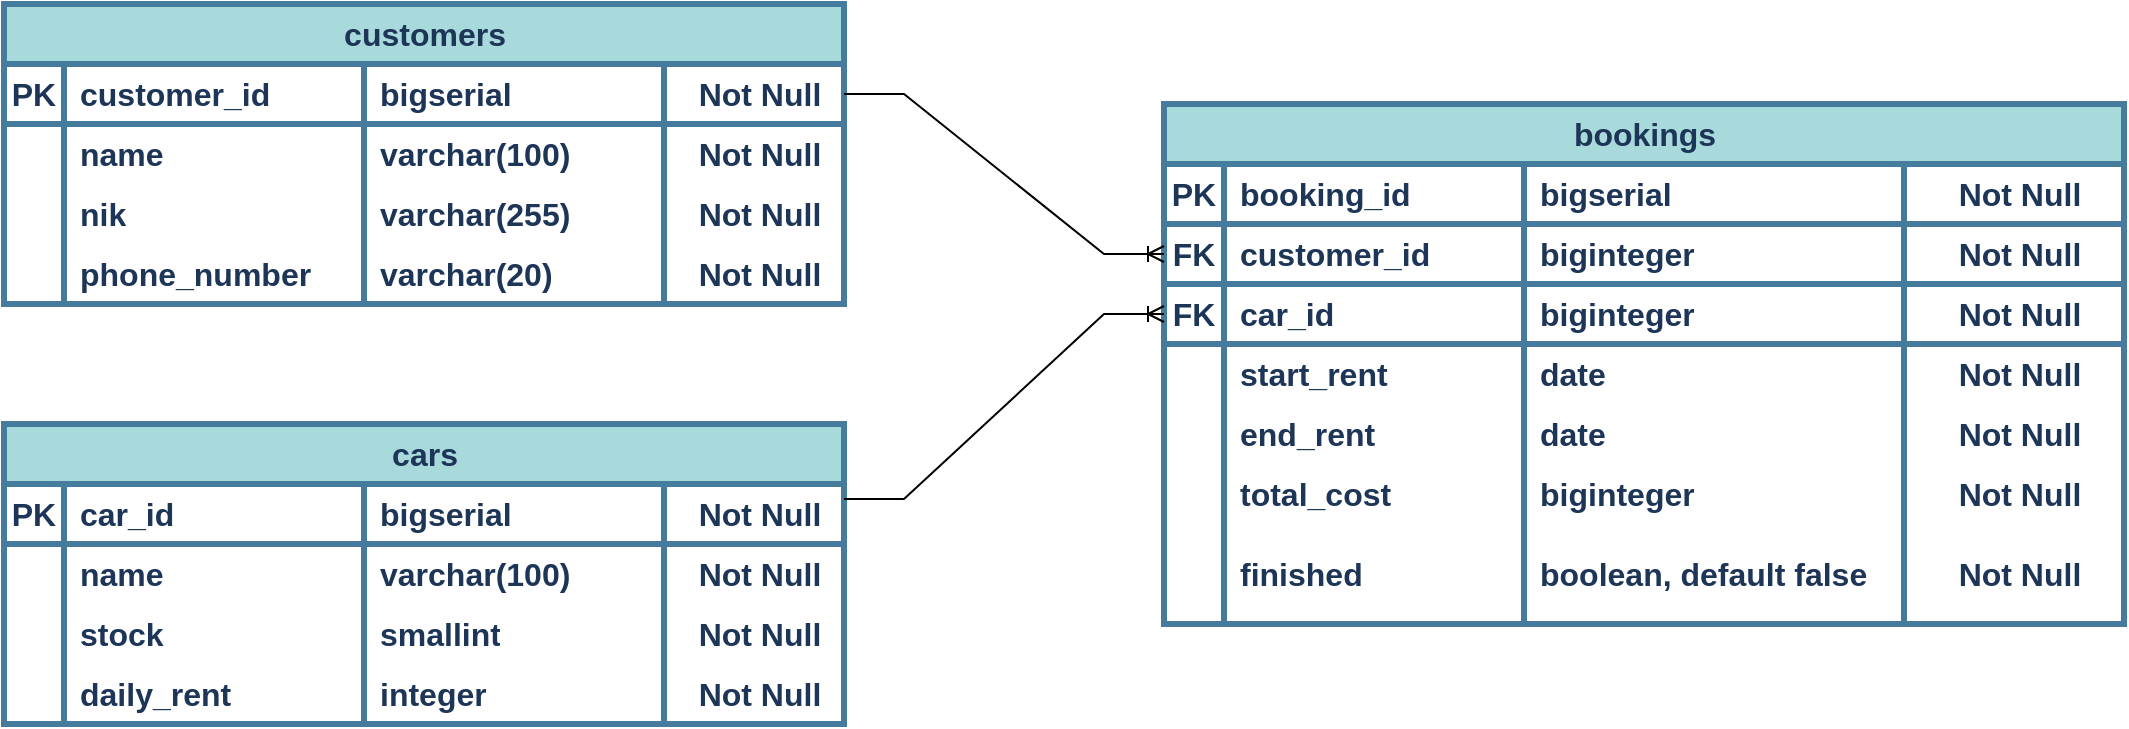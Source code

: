 <mxfile version="26.0.6" pages="2">
  <diagram name="V1" id="tHyQvFrU9sJJTlbeOy03">
    <mxGraphModel dx="2174" dy="2718" grid="1" gridSize="10" guides="1" tooltips="1" connect="1" arrows="1" fold="1" page="1" pageScale="1" pageWidth="850" pageHeight="1100" math="0" shadow="0">
      <root>
        <mxCell id="0" />
        <mxCell id="1" parent="0" />
        <mxCell id="FnVTQoQABOqtuAOlIhUC-60" value="customers" style="shape=table;startSize=30;container=1;collapsible=1;childLayout=tableLayout;fixedRows=1;rowLines=0;fontStyle=1;align=center;resizeLast=1;html=1;labelBackgroundColor=none;fillColor=#A8DADC;strokeColor=#457B9D;fontColor=#1D3557;strokeWidth=3;fontSize=16;" parent="1" vertex="1">
          <mxGeometry x="-1430" y="-1240" width="420" height="150" as="geometry" />
        </mxCell>
        <mxCell id="FnVTQoQABOqtuAOlIhUC-61" style="shape=tableRow;horizontal=0;startSize=0;swimlaneHead=0;swimlaneBody=0;fillColor=none;collapsible=0;dropTarget=0;points=[[0,0.5],[1,0.5]];portConstraint=eastwest;top=0;left=0;right=0;bottom=0;labelBackgroundColor=none;strokeColor=#457B9D;fontColor=#1D3557;strokeWidth=3;fontSize=16;fontStyle=1" parent="FnVTQoQABOqtuAOlIhUC-60" vertex="1">
          <mxGeometry y="30" width="420" height="30" as="geometry" />
        </mxCell>
        <mxCell id="FnVTQoQABOqtuAOlIhUC-62" value="&lt;span style=&quot;font-size: 16px;&quot;&gt;PK&lt;/span&gt;" style="shape=partialRectangle;connectable=0;fillColor=none;top=0;left=0;bottom=1;right=0;editable=1;overflow=hidden;whiteSpace=wrap;html=1;labelBackgroundColor=none;strokeColor=#457B9D;fontColor=#1D3557;strokeWidth=3;fontSize=16;fontStyle=1" parent="FnVTQoQABOqtuAOlIhUC-61" vertex="1">
          <mxGeometry width="30" height="30" as="geometry">
            <mxRectangle width="30" height="30" as="alternateBounds" />
          </mxGeometry>
        </mxCell>
        <mxCell id="FnVTQoQABOqtuAOlIhUC-63" value="&lt;span style=&quot;font-size: 16px;&quot;&gt;customer_id&lt;/span&gt;" style="shape=partialRectangle;connectable=0;fillColor=none;top=0;left=0;bottom=1;right=0;align=left;spacingLeft=6;overflow=hidden;whiteSpace=wrap;html=1;labelBackgroundColor=none;strokeColor=#457B9D;fontColor=#1D3557;strokeWidth=3;fontSize=16;fontStyle=1" parent="FnVTQoQABOqtuAOlIhUC-61" vertex="1">
          <mxGeometry x="30" width="150" height="30" as="geometry">
            <mxRectangle width="150" height="30" as="alternateBounds" />
          </mxGeometry>
        </mxCell>
        <mxCell id="FnVTQoQABOqtuAOlIhUC-64" value="bigserial" style="shape=partialRectangle;connectable=0;fillColor=none;top=0;left=0;bottom=1;right=0;align=left;spacingLeft=6;overflow=hidden;whiteSpace=wrap;html=1;labelBackgroundColor=none;strokeColor=#457B9D;fontColor=#1D3557;fontStyle=1;strokeWidth=3;fontSize=16;" parent="FnVTQoQABOqtuAOlIhUC-61" vertex="1">
          <mxGeometry x="180" width="150" height="30" as="geometry">
            <mxRectangle width="150" height="30" as="alternateBounds" />
          </mxGeometry>
        </mxCell>
        <mxCell id="FnVTQoQABOqtuAOlIhUC-65" value="Not Null" style="shape=partialRectangle;connectable=0;fillColor=none;top=0;left=0;bottom=1;right=0;align=center;spacingLeft=6;overflow=hidden;whiteSpace=wrap;html=1;labelBackgroundColor=none;strokeColor=#457B9D;fontColor=#1D3557;fontStyle=1;strokeWidth=3;fontSize=16;" parent="FnVTQoQABOqtuAOlIhUC-61" vertex="1">
          <mxGeometry x="330" width="90" height="30" as="geometry">
            <mxRectangle width="90" height="30" as="alternateBounds" />
          </mxGeometry>
        </mxCell>
        <mxCell id="FnVTQoQABOqtuAOlIhUC-71" value="" style="shape=tableRow;horizontal=0;startSize=0;swimlaneHead=0;swimlaneBody=0;fillColor=none;collapsible=0;dropTarget=0;points=[[0,0.5],[1,0.5]];portConstraint=eastwest;top=0;left=0;right=0;bottom=0;labelBackgroundColor=none;strokeColor=#457B9D;fontColor=#1D3557;strokeWidth=3;fontSize=16;fontStyle=1" parent="FnVTQoQABOqtuAOlIhUC-60" vertex="1">
          <mxGeometry y="60" width="420" height="30" as="geometry" />
        </mxCell>
        <mxCell id="FnVTQoQABOqtuAOlIhUC-72" value="" style="shape=partialRectangle;connectable=0;fillColor=none;top=0;left=0;bottom=0;right=0;editable=1;overflow=hidden;whiteSpace=wrap;html=1;labelBackgroundColor=none;strokeColor=#457B9D;fontColor=#1D3557;strokeWidth=3;fontSize=16;fontStyle=1" parent="FnVTQoQABOqtuAOlIhUC-71" vertex="1">
          <mxGeometry width="30" height="30" as="geometry">
            <mxRectangle width="30" height="30" as="alternateBounds" />
          </mxGeometry>
        </mxCell>
        <mxCell id="FnVTQoQABOqtuAOlIhUC-73" value="name" style="shape=partialRectangle;connectable=0;fillColor=none;top=0;left=0;bottom=0;right=0;align=left;spacingLeft=6;overflow=hidden;whiteSpace=wrap;html=1;labelBackgroundColor=none;strokeColor=#457B9D;fontColor=#1D3557;strokeWidth=3;fontSize=16;fontStyle=1" parent="FnVTQoQABOqtuAOlIhUC-71" vertex="1">
          <mxGeometry x="30" width="150" height="30" as="geometry">
            <mxRectangle width="150" height="30" as="alternateBounds" />
          </mxGeometry>
        </mxCell>
        <mxCell id="FnVTQoQABOqtuAOlIhUC-74" value="varchar(100)" style="shape=partialRectangle;connectable=0;fillColor=none;top=0;left=0;bottom=0;right=0;align=left;spacingLeft=6;overflow=hidden;whiteSpace=wrap;html=1;labelBackgroundColor=none;strokeColor=#457B9D;fontColor=#1D3557;strokeWidth=3;fontSize=16;fontStyle=1" parent="FnVTQoQABOqtuAOlIhUC-71" vertex="1">
          <mxGeometry x="180" width="150" height="30" as="geometry">
            <mxRectangle width="150" height="30" as="alternateBounds" />
          </mxGeometry>
        </mxCell>
        <mxCell id="FnVTQoQABOqtuAOlIhUC-75" value="Not Null" style="shape=partialRectangle;connectable=0;fillColor=none;top=0;left=0;bottom=0;right=0;align=center;spacingLeft=6;overflow=hidden;whiteSpace=wrap;html=1;labelBackgroundColor=none;strokeColor=#457B9D;fontColor=#1D3557;strokeWidth=3;fontSize=16;fontStyle=1" parent="FnVTQoQABOqtuAOlIhUC-71" vertex="1">
          <mxGeometry x="330" width="90" height="30" as="geometry">
            <mxRectangle width="90" height="30" as="alternateBounds" />
          </mxGeometry>
        </mxCell>
        <mxCell id="FnVTQoQABOqtuAOlIhUC-76" style="shape=tableRow;horizontal=0;startSize=0;swimlaneHead=0;swimlaneBody=0;fillColor=none;collapsible=0;dropTarget=0;points=[[0,0.5],[1,0.5]];portConstraint=eastwest;top=0;left=0;right=0;bottom=0;labelBackgroundColor=none;strokeColor=#457B9D;fontColor=#1D3557;strokeWidth=3;fontSize=16;fontStyle=1" parent="FnVTQoQABOqtuAOlIhUC-60" vertex="1">
          <mxGeometry y="90" width="420" height="30" as="geometry" />
        </mxCell>
        <mxCell id="FnVTQoQABOqtuAOlIhUC-77" style="shape=partialRectangle;connectable=0;fillColor=none;top=0;left=0;bottom=0;right=0;editable=1;overflow=hidden;whiteSpace=wrap;html=1;labelBackgroundColor=none;strokeColor=#457B9D;fontColor=#1D3557;strokeWidth=3;fontSize=16;fontStyle=1" parent="FnVTQoQABOqtuAOlIhUC-76" vertex="1">
          <mxGeometry width="30" height="30" as="geometry">
            <mxRectangle width="30" height="30" as="alternateBounds" />
          </mxGeometry>
        </mxCell>
        <mxCell id="FnVTQoQABOqtuAOlIhUC-78" value="nik" style="shape=partialRectangle;connectable=0;fillColor=none;top=0;left=0;bottom=0;right=0;align=left;spacingLeft=6;overflow=hidden;whiteSpace=wrap;html=1;labelBackgroundColor=none;strokeColor=#457B9D;fontColor=#1D3557;strokeWidth=3;fontSize=16;fontStyle=1" parent="FnVTQoQABOqtuAOlIhUC-76" vertex="1">
          <mxGeometry x="30" width="150" height="30" as="geometry">
            <mxRectangle width="150" height="30" as="alternateBounds" />
          </mxGeometry>
        </mxCell>
        <mxCell id="FnVTQoQABOqtuAOlIhUC-79" value="varchar(255)" style="shape=partialRectangle;connectable=0;fillColor=none;top=0;left=0;bottom=0;right=0;align=left;spacingLeft=6;overflow=hidden;whiteSpace=wrap;html=1;labelBackgroundColor=none;strokeColor=#457B9D;fontColor=#1D3557;strokeWidth=3;fontSize=16;fontStyle=1" parent="FnVTQoQABOqtuAOlIhUC-76" vertex="1">
          <mxGeometry x="180" width="150" height="30" as="geometry">
            <mxRectangle width="150" height="30" as="alternateBounds" />
          </mxGeometry>
        </mxCell>
        <mxCell id="FnVTQoQABOqtuAOlIhUC-80" value="Not Null" style="shape=partialRectangle;connectable=0;fillColor=none;top=0;left=0;bottom=0;right=0;align=center;spacingLeft=6;overflow=hidden;whiteSpace=wrap;html=1;labelBackgroundColor=none;strokeColor=#457B9D;fontColor=#1D3557;strokeWidth=3;fontSize=16;fontStyle=1" parent="FnVTQoQABOqtuAOlIhUC-76" vertex="1">
          <mxGeometry x="330" width="90" height="30" as="geometry">
            <mxRectangle width="90" height="30" as="alternateBounds" />
          </mxGeometry>
        </mxCell>
        <mxCell id="FnVTQoQABOqtuAOlIhUC-81" style="shape=tableRow;horizontal=0;startSize=0;swimlaneHead=0;swimlaneBody=0;fillColor=none;collapsible=0;dropTarget=0;points=[[0,0.5],[1,0.5]];portConstraint=eastwest;top=0;left=0;right=0;bottom=0;labelBackgroundColor=none;strokeColor=#457B9D;fontColor=#1D3557;strokeWidth=3;fontSize=16;fontStyle=1" parent="FnVTQoQABOqtuAOlIhUC-60" vertex="1">
          <mxGeometry y="120" width="420" height="30" as="geometry" />
        </mxCell>
        <mxCell id="FnVTQoQABOqtuAOlIhUC-82" style="shape=partialRectangle;connectable=0;fillColor=none;top=0;left=0;bottom=0;right=0;editable=1;overflow=hidden;whiteSpace=wrap;html=1;labelBackgroundColor=none;strokeColor=#457B9D;fontColor=#1D3557;strokeWidth=3;fontSize=16;fontStyle=1" parent="FnVTQoQABOqtuAOlIhUC-81" vertex="1">
          <mxGeometry width="30" height="30" as="geometry">
            <mxRectangle width="30" height="30" as="alternateBounds" />
          </mxGeometry>
        </mxCell>
        <mxCell id="FnVTQoQABOqtuAOlIhUC-83" value="phone_number" style="shape=partialRectangle;connectable=0;fillColor=none;top=0;left=0;bottom=0;right=0;align=left;spacingLeft=6;overflow=hidden;whiteSpace=wrap;html=1;labelBackgroundColor=none;strokeColor=#457B9D;fontColor=#1D3557;strokeWidth=3;fontSize=16;fontStyle=1" parent="FnVTQoQABOqtuAOlIhUC-81" vertex="1">
          <mxGeometry x="30" width="150" height="30" as="geometry">
            <mxRectangle width="150" height="30" as="alternateBounds" />
          </mxGeometry>
        </mxCell>
        <mxCell id="FnVTQoQABOqtuAOlIhUC-84" value="varchar(20)" style="shape=partialRectangle;connectable=0;fillColor=none;top=0;left=0;bottom=0;right=0;align=left;spacingLeft=6;overflow=hidden;whiteSpace=wrap;html=1;labelBackgroundColor=none;strokeColor=#457B9D;fontColor=#1D3557;strokeWidth=3;fontSize=16;fontStyle=1" parent="FnVTQoQABOqtuAOlIhUC-81" vertex="1">
          <mxGeometry x="180" width="150" height="30" as="geometry">
            <mxRectangle width="150" height="30" as="alternateBounds" />
          </mxGeometry>
        </mxCell>
        <mxCell id="FnVTQoQABOqtuAOlIhUC-85" value="Not Null" style="shape=partialRectangle;connectable=0;fillColor=none;top=0;left=0;bottom=0;right=0;align=center;spacingLeft=6;overflow=hidden;whiteSpace=wrap;html=1;labelBackgroundColor=none;strokeColor=#457B9D;fontColor=#1D3557;strokeWidth=3;fontSize=16;fontStyle=1" parent="FnVTQoQABOqtuAOlIhUC-81" vertex="1">
          <mxGeometry x="330" width="90" height="30" as="geometry">
            <mxRectangle width="90" height="30" as="alternateBounds" />
          </mxGeometry>
        </mxCell>
        <mxCell id="FnVTQoQABOqtuAOlIhUC-106" value="bookings" style="shape=table;startSize=30;container=1;collapsible=1;childLayout=tableLayout;fixedRows=1;rowLines=0;fontStyle=1;align=center;resizeLast=1;html=1;labelBackgroundColor=none;fillColor=#A8DADC;strokeColor=#457B9D;fontColor=#1D3557;strokeWidth=3;fontSize=16;" parent="1" vertex="1">
          <mxGeometry x="-850" y="-1190" width="480" height="260" as="geometry" />
        </mxCell>
        <mxCell id="FnVTQoQABOqtuAOlIhUC-107" style="shape=tableRow;horizontal=0;startSize=0;swimlaneHead=0;swimlaneBody=0;fillColor=none;collapsible=0;dropTarget=0;points=[[0,0.5],[1,0.5]];portConstraint=eastwest;top=0;left=0;right=0;bottom=0;labelBackgroundColor=none;strokeColor=#457B9D;fontColor=#1D3557;strokeWidth=3;fontSize=16;fontStyle=1" parent="FnVTQoQABOqtuAOlIhUC-106" vertex="1">
          <mxGeometry y="30" width="480" height="30" as="geometry" />
        </mxCell>
        <mxCell id="FnVTQoQABOqtuAOlIhUC-108" value="&lt;span style=&quot;font-size: 16px;&quot;&gt;PK&lt;/span&gt;" style="shape=partialRectangle;connectable=0;fillColor=none;top=0;left=0;bottom=1;right=0;editable=1;overflow=hidden;whiteSpace=wrap;html=1;labelBackgroundColor=none;strokeColor=#457B9D;fontColor=#1D3557;strokeWidth=3;fontSize=16;fontStyle=1" parent="FnVTQoQABOqtuAOlIhUC-107" vertex="1">
          <mxGeometry width="30" height="30" as="geometry">
            <mxRectangle width="30" height="30" as="alternateBounds" />
          </mxGeometry>
        </mxCell>
        <mxCell id="FnVTQoQABOqtuAOlIhUC-109" value="booking_id" style="shape=partialRectangle;connectable=0;fillColor=none;top=0;left=0;bottom=1;right=0;align=left;spacingLeft=6;overflow=hidden;whiteSpace=wrap;html=1;labelBackgroundColor=none;strokeColor=#457B9D;fontColor=#1D3557;strokeWidth=3;fontSize=16;fontStyle=1" parent="FnVTQoQABOqtuAOlIhUC-107" vertex="1">
          <mxGeometry x="30" width="150" height="30" as="geometry">
            <mxRectangle width="150" height="30" as="alternateBounds" />
          </mxGeometry>
        </mxCell>
        <mxCell id="FnVTQoQABOqtuAOlIhUC-110" value="bigserial" style="shape=partialRectangle;connectable=0;fillColor=none;top=0;left=0;bottom=1;right=0;align=left;spacingLeft=6;overflow=hidden;whiteSpace=wrap;html=1;labelBackgroundColor=none;strokeColor=#457B9D;fontColor=#1D3557;fontStyle=1;strokeWidth=3;fontSize=16;" parent="FnVTQoQABOqtuAOlIhUC-107" vertex="1">
          <mxGeometry x="180" width="190" height="30" as="geometry">
            <mxRectangle width="190" height="30" as="alternateBounds" />
          </mxGeometry>
        </mxCell>
        <mxCell id="FnVTQoQABOqtuAOlIhUC-111" value="Not Null" style="shape=partialRectangle;connectable=0;fillColor=none;top=0;left=0;bottom=1;right=0;align=center;spacingLeft=6;overflow=hidden;whiteSpace=wrap;html=1;labelBackgroundColor=none;strokeColor=#457B9D;fontColor=#1D3557;fontStyle=1;strokeWidth=3;fontSize=16;" parent="FnVTQoQABOqtuAOlIhUC-107" vertex="1">
          <mxGeometry x="370" width="110" height="30" as="geometry">
            <mxRectangle width="110" height="30" as="alternateBounds" />
          </mxGeometry>
        </mxCell>
        <mxCell id="FnVTQoQABOqtuAOlIhUC-112" value="" style="shape=tableRow;horizontal=0;startSize=0;swimlaneHead=0;swimlaneBody=0;fillColor=none;collapsible=0;dropTarget=0;points=[[0,0.5],[1,0.5]];portConstraint=eastwest;top=0;left=0;right=0;bottom=0;labelBackgroundColor=none;strokeColor=#457B9D;fontColor=#1D3557;strokeWidth=3;fontSize=16;fontStyle=1" parent="FnVTQoQABOqtuAOlIhUC-106" vertex="1">
          <mxGeometry y="60" width="480" height="30" as="geometry" />
        </mxCell>
        <mxCell id="FnVTQoQABOqtuAOlIhUC-113" value="&lt;span style=&quot;font-size: 16px;&quot;&gt;FK&lt;/span&gt;" style="shape=partialRectangle;connectable=0;fillColor=none;top=0;left=0;bottom=1;right=0;editable=1;overflow=hidden;whiteSpace=wrap;html=1;labelBackgroundColor=none;strokeColor=#457B9D;fontColor=#1D3557;strokeWidth=3;fontSize=16;fontStyle=1" parent="FnVTQoQABOqtuAOlIhUC-112" vertex="1">
          <mxGeometry width="30" height="30" as="geometry">
            <mxRectangle width="30" height="30" as="alternateBounds" />
          </mxGeometry>
        </mxCell>
        <mxCell id="FnVTQoQABOqtuAOlIhUC-114" value="customer_id" style="shape=partialRectangle;connectable=0;fillColor=none;top=0;left=0;bottom=1;right=0;align=left;spacingLeft=6;overflow=hidden;whiteSpace=wrap;html=1;labelBackgroundColor=none;strokeColor=#457B9D;fontColor=#1D3557;strokeWidth=3;fontSize=16;fontStyle=1" parent="FnVTQoQABOqtuAOlIhUC-112" vertex="1">
          <mxGeometry x="30" width="150" height="30" as="geometry">
            <mxRectangle width="150" height="30" as="alternateBounds" />
          </mxGeometry>
        </mxCell>
        <mxCell id="FnVTQoQABOqtuAOlIhUC-115" value="biginteger" style="shape=partialRectangle;connectable=0;fillColor=none;top=0;left=0;bottom=1;right=0;align=left;spacingLeft=6;overflow=hidden;whiteSpace=wrap;html=1;labelBackgroundColor=none;strokeColor=#457B9D;fontColor=#1D3557;strokeWidth=3;fontSize=16;fontStyle=1" parent="FnVTQoQABOqtuAOlIhUC-112" vertex="1">
          <mxGeometry x="180" width="190" height="30" as="geometry">
            <mxRectangle width="190" height="30" as="alternateBounds" />
          </mxGeometry>
        </mxCell>
        <mxCell id="FnVTQoQABOqtuAOlIhUC-116" value="Not Null" style="shape=partialRectangle;connectable=0;fillColor=none;top=0;left=0;bottom=1;right=0;align=center;spacingLeft=6;overflow=hidden;whiteSpace=wrap;html=1;labelBackgroundColor=none;strokeColor=#457B9D;fontColor=#1D3557;strokeWidth=3;fontSize=16;fontStyle=1" parent="FnVTQoQABOqtuAOlIhUC-112" vertex="1">
          <mxGeometry x="370" width="110" height="30" as="geometry">
            <mxRectangle width="110" height="30" as="alternateBounds" />
          </mxGeometry>
        </mxCell>
        <mxCell id="FnVTQoQABOqtuAOlIhUC-178" value="" style="shape=tableRow;horizontal=0;startSize=0;swimlaneHead=0;swimlaneBody=0;fillColor=none;collapsible=0;dropTarget=0;points=[[0,0.5],[1,0.5]];portConstraint=eastwest;top=0;left=0;right=0;bottom=0;labelBackgroundColor=none;strokeColor=#457B9D;fontColor=#1D3557;strokeWidth=3;fontSize=16;fontStyle=1" parent="FnVTQoQABOqtuAOlIhUC-106" vertex="1">
          <mxGeometry y="90" width="480" height="30" as="geometry" />
        </mxCell>
        <mxCell id="FnVTQoQABOqtuAOlIhUC-179" value="&lt;span style=&quot;font-size: 16px;&quot;&gt;FK&lt;/span&gt;" style="shape=partialRectangle;connectable=0;fillColor=none;top=0;left=0;bottom=1;right=0;editable=1;overflow=hidden;whiteSpace=wrap;html=1;labelBackgroundColor=none;strokeColor=#457B9D;fontColor=#1D3557;strokeWidth=3;fontSize=16;fontStyle=1" parent="FnVTQoQABOqtuAOlIhUC-178" vertex="1">
          <mxGeometry width="30" height="30" as="geometry">
            <mxRectangle width="30" height="30" as="alternateBounds" />
          </mxGeometry>
        </mxCell>
        <mxCell id="FnVTQoQABOqtuAOlIhUC-180" value="&lt;span style=&quot;font-size: 16px;&quot;&gt;car_id&lt;/span&gt;" style="shape=partialRectangle;connectable=0;fillColor=none;top=0;left=0;bottom=1;right=0;align=left;spacingLeft=6;overflow=hidden;whiteSpace=wrap;html=1;labelBackgroundColor=none;strokeColor=#457B9D;fontColor=#1D3557;strokeWidth=3;fontSize=16;fontStyle=1" parent="FnVTQoQABOqtuAOlIhUC-178" vertex="1">
          <mxGeometry x="30" width="150" height="30" as="geometry">
            <mxRectangle width="150" height="30" as="alternateBounds" />
          </mxGeometry>
        </mxCell>
        <mxCell id="FnVTQoQABOqtuAOlIhUC-181" value="biginteger" style="shape=partialRectangle;connectable=0;fillColor=none;top=0;left=0;bottom=1;right=0;align=left;spacingLeft=6;overflow=hidden;whiteSpace=wrap;html=1;labelBackgroundColor=none;strokeColor=#457B9D;fontColor=#1D3557;strokeWidth=3;fontSize=16;fontStyle=1" parent="FnVTQoQABOqtuAOlIhUC-178" vertex="1">
          <mxGeometry x="180" width="190" height="30" as="geometry">
            <mxRectangle width="190" height="30" as="alternateBounds" />
          </mxGeometry>
        </mxCell>
        <mxCell id="FnVTQoQABOqtuAOlIhUC-182" value="Not Null" style="shape=partialRectangle;connectable=0;fillColor=none;top=0;left=0;bottom=1;right=0;align=center;spacingLeft=6;overflow=hidden;whiteSpace=wrap;html=1;labelBackgroundColor=none;strokeColor=#457B9D;fontColor=#1D3557;strokeWidth=3;fontSize=16;fontStyle=1" parent="FnVTQoQABOqtuAOlIhUC-178" vertex="1">
          <mxGeometry x="370" width="110" height="30" as="geometry">
            <mxRectangle width="110" height="30" as="alternateBounds" />
          </mxGeometry>
        </mxCell>
        <mxCell id="FnVTQoQABOqtuAOlIhUC-117" value="" style="shape=tableRow;horizontal=0;startSize=0;swimlaneHead=0;swimlaneBody=0;fillColor=none;collapsible=0;dropTarget=0;points=[[0,0.5],[1,0.5]];portConstraint=eastwest;top=0;left=0;right=0;bottom=0;labelBackgroundColor=none;strokeColor=#457B9D;fontColor=#1D3557;strokeWidth=3;fontSize=16;fontStyle=1" parent="FnVTQoQABOqtuAOlIhUC-106" vertex="1">
          <mxGeometry y="120" width="480" height="30" as="geometry" />
        </mxCell>
        <mxCell id="FnVTQoQABOqtuAOlIhUC-118" value="" style="shape=partialRectangle;connectable=0;fillColor=none;top=0;left=0;bottom=0;right=0;editable=1;overflow=hidden;whiteSpace=wrap;html=1;labelBackgroundColor=none;strokeColor=#457B9D;fontColor=#1D3557;strokeWidth=3;fontSize=16;fontStyle=1" parent="FnVTQoQABOqtuAOlIhUC-117" vertex="1">
          <mxGeometry width="30" height="30" as="geometry">
            <mxRectangle width="30" height="30" as="alternateBounds" />
          </mxGeometry>
        </mxCell>
        <mxCell id="FnVTQoQABOqtuAOlIhUC-119" value="start_rent" style="shape=partialRectangle;connectable=0;fillColor=none;top=0;left=0;bottom=0;right=0;align=left;spacingLeft=6;overflow=hidden;whiteSpace=wrap;html=1;labelBackgroundColor=none;strokeColor=#457B9D;fontColor=#1D3557;strokeWidth=3;fontSize=16;fontStyle=1" parent="FnVTQoQABOqtuAOlIhUC-117" vertex="1">
          <mxGeometry x="30" width="150" height="30" as="geometry">
            <mxRectangle width="150" height="30" as="alternateBounds" />
          </mxGeometry>
        </mxCell>
        <mxCell id="FnVTQoQABOqtuAOlIhUC-120" value="date" style="shape=partialRectangle;connectable=0;fillColor=none;top=0;left=0;bottom=0;right=0;align=left;spacingLeft=6;overflow=hidden;whiteSpace=wrap;html=1;labelBackgroundColor=none;strokeColor=#457B9D;fontColor=#1D3557;strokeWidth=3;fontSize=16;fontStyle=1" parent="FnVTQoQABOqtuAOlIhUC-117" vertex="1">
          <mxGeometry x="180" width="190" height="30" as="geometry">
            <mxRectangle width="190" height="30" as="alternateBounds" />
          </mxGeometry>
        </mxCell>
        <mxCell id="FnVTQoQABOqtuAOlIhUC-121" value="Not Null" style="shape=partialRectangle;connectable=0;fillColor=none;top=0;left=0;bottom=0;right=0;align=center;spacingLeft=6;overflow=hidden;whiteSpace=wrap;html=1;labelBackgroundColor=none;strokeColor=#457B9D;fontColor=#1D3557;strokeWidth=3;fontSize=16;fontStyle=1" parent="FnVTQoQABOqtuAOlIhUC-117" vertex="1">
          <mxGeometry x="370" width="110" height="30" as="geometry">
            <mxRectangle width="110" height="30" as="alternateBounds" />
          </mxGeometry>
        </mxCell>
        <mxCell id="FnVTQoQABOqtuAOlIhUC-122" style="shape=tableRow;horizontal=0;startSize=0;swimlaneHead=0;swimlaneBody=0;fillColor=none;collapsible=0;dropTarget=0;points=[[0,0.5],[1,0.5]];portConstraint=eastwest;top=0;left=0;right=0;bottom=0;labelBackgroundColor=none;strokeColor=#457B9D;fontColor=#1D3557;strokeWidth=3;fontSize=16;fontStyle=1" parent="FnVTQoQABOqtuAOlIhUC-106" vertex="1">
          <mxGeometry y="150" width="480" height="30" as="geometry" />
        </mxCell>
        <mxCell id="FnVTQoQABOqtuAOlIhUC-123" style="shape=partialRectangle;connectable=0;fillColor=none;top=0;left=0;bottom=0;right=0;editable=1;overflow=hidden;whiteSpace=wrap;html=1;labelBackgroundColor=none;strokeColor=#457B9D;fontColor=#1D3557;strokeWidth=3;fontSize=16;fontStyle=1" parent="FnVTQoQABOqtuAOlIhUC-122" vertex="1">
          <mxGeometry width="30" height="30" as="geometry">
            <mxRectangle width="30" height="30" as="alternateBounds" />
          </mxGeometry>
        </mxCell>
        <mxCell id="FnVTQoQABOqtuAOlIhUC-124" value="end_rent" style="shape=partialRectangle;connectable=0;fillColor=none;top=0;left=0;bottom=0;right=0;align=left;spacingLeft=6;overflow=hidden;whiteSpace=wrap;html=1;labelBackgroundColor=none;strokeColor=#457B9D;fontColor=#1D3557;strokeWidth=3;fontSize=16;fontStyle=1" parent="FnVTQoQABOqtuAOlIhUC-122" vertex="1">
          <mxGeometry x="30" width="150" height="30" as="geometry">
            <mxRectangle width="150" height="30" as="alternateBounds" />
          </mxGeometry>
        </mxCell>
        <mxCell id="FnVTQoQABOqtuAOlIhUC-125" value="date" style="shape=partialRectangle;connectable=0;fillColor=none;top=0;left=0;bottom=0;right=0;align=left;spacingLeft=6;overflow=hidden;whiteSpace=wrap;html=1;labelBackgroundColor=none;strokeColor=#457B9D;fontColor=#1D3557;strokeWidth=3;fontSize=16;fontStyle=1" parent="FnVTQoQABOqtuAOlIhUC-122" vertex="1">
          <mxGeometry x="180" width="190" height="30" as="geometry">
            <mxRectangle width="190" height="30" as="alternateBounds" />
          </mxGeometry>
        </mxCell>
        <mxCell id="FnVTQoQABOqtuAOlIhUC-126" value="Not Null" style="shape=partialRectangle;connectable=0;fillColor=none;top=0;left=0;bottom=0;right=0;align=center;spacingLeft=6;overflow=hidden;whiteSpace=wrap;html=1;labelBackgroundColor=none;strokeColor=#457B9D;fontColor=#1D3557;strokeWidth=3;fontSize=16;fontStyle=1" parent="FnVTQoQABOqtuAOlIhUC-122" vertex="1">
          <mxGeometry x="370" width="110" height="30" as="geometry">
            <mxRectangle width="110" height="30" as="alternateBounds" />
          </mxGeometry>
        </mxCell>
        <mxCell id="FnVTQoQABOqtuAOlIhUC-127" style="shape=tableRow;horizontal=0;startSize=0;swimlaneHead=0;swimlaneBody=0;fillColor=none;collapsible=0;dropTarget=0;points=[[0,0.5],[1,0.5]];portConstraint=eastwest;top=0;left=0;right=0;bottom=0;labelBackgroundColor=none;strokeColor=#457B9D;fontColor=#1D3557;strokeWidth=3;fontSize=16;fontStyle=1" parent="FnVTQoQABOqtuAOlIhUC-106" vertex="1">
          <mxGeometry y="180" width="480" height="30" as="geometry" />
        </mxCell>
        <mxCell id="FnVTQoQABOqtuAOlIhUC-128" style="shape=partialRectangle;connectable=0;fillColor=none;top=0;left=0;bottom=0;right=0;editable=1;overflow=hidden;whiteSpace=wrap;html=1;labelBackgroundColor=none;strokeColor=#457B9D;fontColor=#1D3557;strokeWidth=3;fontSize=16;fontStyle=1" parent="FnVTQoQABOqtuAOlIhUC-127" vertex="1">
          <mxGeometry width="30" height="30" as="geometry">
            <mxRectangle width="30" height="30" as="alternateBounds" />
          </mxGeometry>
        </mxCell>
        <mxCell id="FnVTQoQABOqtuAOlIhUC-129" value="total_cost" style="shape=partialRectangle;connectable=0;fillColor=none;top=0;left=0;bottom=0;right=0;align=left;spacingLeft=6;overflow=hidden;whiteSpace=wrap;html=1;labelBackgroundColor=none;strokeColor=#457B9D;fontColor=#1D3557;strokeWidth=3;fontSize=16;fontStyle=1" parent="FnVTQoQABOqtuAOlIhUC-127" vertex="1">
          <mxGeometry x="30" width="150" height="30" as="geometry">
            <mxRectangle width="150" height="30" as="alternateBounds" />
          </mxGeometry>
        </mxCell>
        <mxCell id="FnVTQoQABOqtuAOlIhUC-130" value="biginteger" style="shape=partialRectangle;connectable=0;fillColor=none;top=0;left=0;bottom=0;right=0;align=left;spacingLeft=6;overflow=hidden;whiteSpace=wrap;html=1;labelBackgroundColor=none;strokeColor=#457B9D;fontColor=#1D3557;strokeWidth=3;fontSize=16;fontStyle=1" parent="FnVTQoQABOqtuAOlIhUC-127" vertex="1">
          <mxGeometry x="180" width="190" height="30" as="geometry">
            <mxRectangle width="190" height="30" as="alternateBounds" />
          </mxGeometry>
        </mxCell>
        <mxCell id="FnVTQoQABOqtuAOlIhUC-131" value="Not Null" style="shape=partialRectangle;connectable=0;fillColor=none;top=0;left=0;bottom=0;right=0;align=center;spacingLeft=6;overflow=hidden;whiteSpace=wrap;html=1;labelBackgroundColor=none;strokeColor=#457B9D;fontColor=#1D3557;strokeWidth=3;fontSize=16;fontStyle=1" parent="FnVTQoQABOqtuAOlIhUC-127" vertex="1">
          <mxGeometry x="370" width="110" height="30" as="geometry">
            <mxRectangle width="110" height="30" as="alternateBounds" />
          </mxGeometry>
        </mxCell>
        <mxCell id="FnVTQoQABOqtuAOlIhUC-132" value="" style="shape=tableRow;horizontal=0;startSize=0;swimlaneHead=0;swimlaneBody=0;fillColor=none;collapsible=0;dropTarget=0;points=[[0,0.5],[1,0.5]];portConstraint=eastwest;top=0;left=0;right=0;bottom=0;labelBackgroundColor=none;strokeColor=#457B9D;fontColor=#1D3557;strokeWidth=3;fontSize=16;fontStyle=1" parent="FnVTQoQABOqtuAOlIhUC-106" vertex="1">
          <mxGeometry y="210" width="480" height="50" as="geometry" />
        </mxCell>
        <mxCell id="FnVTQoQABOqtuAOlIhUC-133" value="" style="shape=partialRectangle;connectable=0;fillColor=none;top=0;left=0;bottom=0;right=0;editable=1;overflow=hidden;whiteSpace=wrap;html=1;labelBackgroundColor=none;strokeColor=#457B9D;fontColor=#1D3557;strokeWidth=3;fontSize=16;fontStyle=1" parent="FnVTQoQABOqtuAOlIhUC-132" vertex="1">
          <mxGeometry width="30" height="50" as="geometry">
            <mxRectangle width="30" height="50" as="alternateBounds" />
          </mxGeometry>
        </mxCell>
        <mxCell id="FnVTQoQABOqtuAOlIhUC-134" value="finished" style="shape=partialRectangle;connectable=0;fillColor=none;top=0;left=0;bottom=0;right=0;align=left;spacingLeft=6;overflow=hidden;whiteSpace=wrap;html=1;labelBackgroundColor=none;strokeColor=#457B9D;fontColor=#1D3557;strokeWidth=3;fontSize=16;fontStyle=1" parent="FnVTQoQABOqtuAOlIhUC-132" vertex="1">
          <mxGeometry x="30" width="150" height="50" as="geometry">
            <mxRectangle width="150" height="50" as="alternateBounds" />
          </mxGeometry>
        </mxCell>
        <mxCell id="FnVTQoQABOqtuAOlIhUC-135" value="boolean, default false" style="shape=partialRectangle;connectable=0;fillColor=none;top=0;left=0;bottom=0;right=0;align=left;spacingLeft=6;overflow=hidden;whiteSpace=wrap;html=1;labelBackgroundColor=none;strokeColor=#457B9D;fontColor=#1D3557;strokeWidth=3;fontSize=16;fontStyle=1" parent="FnVTQoQABOqtuAOlIhUC-132" vertex="1">
          <mxGeometry x="180" width="190" height="50" as="geometry">
            <mxRectangle width="190" height="50" as="alternateBounds" />
          </mxGeometry>
        </mxCell>
        <mxCell id="FnVTQoQABOqtuAOlIhUC-136" value="Not Null" style="shape=partialRectangle;connectable=0;fillColor=none;top=0;left=0;bottom=0;right=0;align=center;spacingLeft=6;overflow=hidden;whiteSpace=wrap;html=1;labelBackgroundColor=none;strokeColor=#457B9D;fontColor=#1D3557;strokeWidth=3;fontSize=16;fontStyle=1" parent="FnVTQoQABOqtuAOlIhUC-132" vertex="1">
          <mxGeometry x="370" width="110" height="50" as="geometry">
            <mxRectangle width="110" height="50" as="alternateBounds" />
          </mxGeometry>
        </mxCell>
        <mxCell id="FnVTQoQABOqtuAOlIhUC-152" value="cars" style="shape=table;startSize=30;container=1;collapsible=1;childLayout=tableLayout;fixedRows=1;rowLines=0;fontStyle=1;align=center;resizeLast=1;html=1;labelBackgroundColor=none;fillColor=#A8DADC;strokeColor=#457B9D;fontColor=#1D3557;strokeWidth=3;fontSize=16;" parent="1" vertex="1">
          <mxGeometry x="-1430" y="-1030" width="420" height="150" as="geometry" />
        </mxCell>
        <mxCell id="FnVTQoQABOqtuAOlIhUC-153" style="shape=tableRow;horizontal=0;startSize=0;swimlaneHead=0;swimlaneBody=0;fillColor=none;collapsible=0;dropTarget=0;points=[[0,0.5],[1,0.5]];portConstraint=eastwest;top=0;left=0;right=0;bottom=0;labelBackgroundColor=none;strokeColor=#457B9D;fontColor=#1D3557;strokeWidth=3;fontSize=16;fontStyle=1" parent="FnVTQoQABOqtuAOlIhUC-152" vertex="1">
          <mxGeometry y="30" width="420" height="30" as="geometry" />
        </mxCell>
        <mxCell id="FnVTQoQABOqtuAOlIhUC-154" value="&lt;span style=&quot;font-size: 16px;&quot;&gt;PK&lt;/span&gt;" style="shape=partialRectangle;connectable=0;fillColor=none;top=0;left=0;bottom=1;right=0;editable=1;overflow=hidden;whiteSpace=wrap;html=1;labelBackgroundColor=none;strokeColor=#457B9D;fontColor=#1D3557;strokeWidth=3;fontSize=16;fontStyle=1" parent="FnVTQoQABOqtuAOlIhUC-153" vertex="1">
          <mxGeometry width="30" height="30" as="geometry">
            <mxRectangle width="30" height="30" as="alternateBounds" />
          </mxGeometry>
        </mxCell>
        <mxCell id="FnVTQoQABOqtuAOlIhUC-155" value="&lt;span style=&quot;font-size: 16px;&quot;&gt;car_id&lt;/span&gt;" style="shape=partialRectangle;connectable=0;fillColor=none;top=0;left=0;bottom=1;right=0;align=left;spacingLeft=6;overflow=hidden;whiteSpace=wrap;html=1;labelBackgroundColor=none;strokeColor=#457B9D;fontColor=#1D3557;strokeWidth=3;fontSize=16;fontStyle=1" parent="FnVTQoQABOqtuAOlIhUC-153" vertex="1">
          <mxGeometry x="30" width="150" height="30" as="geometry">
            <mxRectangle width="150" height="30" as="alternateBounds" />
          </mxGeometry>
        </mxCell>
        <mxCell id="FnVTQoQABOqtuAOlIhUC-156" value="bigserial" style="shape=partialRectangle;connectable=0;fillColor=none;top=0;left=0;bottom=1;right=0;align=left;spacingLeft=6;overflow=hidden;whiteSpace=wrap;html=1;labelBackgroundColor=none;strokeColor=#457B9D;fontColor=#1D3557;fontStyle=1;strokeWidth=3;fontSize=16;" parent="FnVTQoQABOqtuAOlIhUC-153" vertex="1">
          <mxGeometry x="180" width="150" height="30" as="geometry">
            <mxRectangle width="150" height="30" as="alternateBounds" />
          </mxGeometry>
        </mxCell>
        <mxCell id="FnVTQoQABOqtuAOlIhUC-157" value="Not Null" style="shape=partialRectangle;connectable=0;fillColor=none;top=0;left=0;bottom=1;right=0;align=center;spacingLeft=6;overflow=hidden;whiteSpace=wrap;html=1;labelBackgroundColor=none;strokeColor=#457B9D;fontColor=#1D3557;fontStyle=1;strokeWidth=3;fontSize=16;" parent="FnVTQoQABOqtuAOlIhUC-153" vertex="1">
          <mxGeometry x="330" width="90" height="30" as="geometry">
            <mxRectangle width="90" height="30" as="alternateBounds" />
          </mxGeometry>
        </mxCell>
        <mxCell id="FnVTQoQABOqtuAOlIhUC-158" value="" style="shape=tableRow;horizontal=0;startSize=0;swimlaneHead=0;swimlaneBody=0;fillColor=none;collapsible=0;dropTarget=0;points=[[0,0.5],[1,0.5]];portConstraint=eastwest;top=0;left=0;right=0;bottom=0;labelBackgroundColor=none;strokeColor=#457B9D;fontColor=#1D3557;strokeWidth=3;fontSize=16;fontStyle=1" parent="FnVTQoQABOqtuAOlIhUC-152" vertex="1">
          <mxGeometry y="60" width="420" height="30" as="geometry" />
        </mxCell>
        <mxCell id="FnVTQoQABOqtuAOlIhUC-159" value="" style="shape=partialRectangle;connectable=0;fillColor=none;top=0;left=0;bottom=0;right=0;editable=1;overflow=hidden;whiteSpace=wrap;html=1;labelBackgroundColor=none;strokeColor=#457B9D;fontColor=#1D3557;strokeWidth=3;fontSize=16;fontStyle=1" parent="FnVTQoQABOqtuAOlIhUC-158" vertex="1">
          <mxGeometry width="30" height="30" as="geometry">
            <mxRectangle width="30" height="30" as="alternateBounds" />
          </mxGeometry>
        </mxCell>
        <mxCell id="FnVTQoQABOqtuAOlIhUC-160" value="name" style="shape=partialRectangle;connectable=0;fillColor=none;top=0;left=0;bottom=0;right=0;align=left;spacingLeft=6;overflow=hidden;whiteSpace=wrap;html=1;labelBackgroundColor=none;strokeColor=#457B9D;fontColor=#1D3557;strokeWidth=3;fontSize=16;fontStyle=1" parent="FnVTQoQABOqtuAOlIhUC-158" vertex="1">
          <mxGeometry x="30" width="150" height="30" as="geometry">
            <mxRectangle width="150" height="30" as="alternateBounds" />
          </mxGeometry>
        </mxCell>
        <mxCell id="FnVTQoQABOqtuAOlIhUC-161" value="varchar(100)" style="shape=partialRectangle;connectable=0;fillColor=none;top=0;left=0;bottom=0;right=0;align=left;spacingLeft=6;overflow=hidden;whiteSpace=wrap;html=1;labelBackgroundColor=none;strokeColor=#457B9D;fontColor=#1D3557;strokeWidth=3;fontSize=16;fontStyle=1" parent="FnVTQoQABOqtuAOlIhUC-158" vertex="1">
          <mxGeometry x="180" width="150" height="30" as="geometry">
            <mxRectangle width="150" height="30" as="alternateBounds" />
          </mxGeometry>
        </mxCell>
        <mxCell id="FnVTQoQABOqtuAOlIhUC-162" value="Not Null" style="shape=partialRectangle;connectable=0;fillColor=none;top=0;left=0;bottom=0;right=0;align=center;spacingLeft=6;overflow=hidden;whiteSpace=wrap;html=1;labelBackgroundColor=none;strokeColor=#457B9D;fontColor=#1D3557;strokeWidth=3;fontSize=16;fontStyle=1" parent="FnVTQoQABOqtuAOlIhUC-158" vertex="1">
          <mxGeometry x="330" width="90" height="30" as="geometry">
            <mxRectangle width="90" height="30" as="alternateBounds" />
          </mxGeometry>
        </mxCell>
        <mxCell id="FnVTQoQABOqtuAOlIhUC-163" style="shape=tableRow;horizontal=0;startSize=0;swimlaneHead=0;swimlaneBody=0;fillColor=none;collapsible=0;dropTarget=0;points=[[0,0.5],[1,0.5]];portConstraint=eastwest;top=0;left=0;right=0;bottom=0;labelBackgroundColor=none;strokeColor=#457B9D;fontColor=#1D3557;strokeWidth=3;fontSize=16;fontStyle=1" parent="FnVTQoQABOqtuAOlIhUC-152" vertex="1">
          <mxGeometry y="90" width="420" height="30" as="geometry" />
        </mxCell>
        <mxCell id="FnVTQoQABOqtuAOlIhUC-164" style="shape=partialRectangle;connectable=0;fillColor=none;top=0;left=0;bottom=0;right=0;editable=1;overflow=hidden;whiteSpace=wrap;html=1;labelBackgroundColor=none;strokeColor=#457B9D;fontColor=#1D3557;strokeWidth=3;fontSize=16;fontStyle=1" parent="FnVTQoQABOqtuAOlIhUC-163" vertex="1">
          <mxGeometry width="30" height="30" as="geometry">
            <mxRectangle width="30" height="30" as="alternateBounds" />
          </mxGeometry>
        </mxCell>
        <mxCell id="FnVTQoQABOqtuAOlIhUC-165" value="stock" style="shape=partialRectangle;connectable=0;fillColor=none;top=0;left=0;bottom=0;right=0;align=left;spacingLeft=6;overflow=hidden;whiteSpace=wrap;html=1;labelBackgroundColor=none;strokeColor=#457B9D;fontColor=#1D3557;strokeWidth=3;fontSize=16;fontStyle=1" parent="FnVTQoQABOqtuAOlIhUC-163" vertex="1">
          <mxGeometry x="30" width="150" height="30" as="geometry">
            <mxRectangle width="150" height="30" as="alternateBounds" />
          </mxGeometry>
        </mxCell>
        <mxCell id="FnVTQoQABOqtuAOlIhUC-166" value="smallint" style="shape=partialRectangle;connectable=0;fillColor=none;top=0;left=0;bottom=0;right=0;align=left;spacingLeft=6;overflow=hidden;whiteSpace=wrap;html=1;labelBackgroundColor=none;strokeColor=#457B9D;fontColor=#1D3557;strokeWidth=3;fontSize=16;fontStyle=1" parent="FnVTQoQABOqtuAOlIhUC-163" vertex="1">
          <mxGeometry x="180" width="150" height="30" as="geometry">
            <mxRectangle width="150" height="30" as="alternateBounds" />
          </mxGeometry>
        </mxCell>
        <mxCell id="FnVTQoQABOqtuAOlIhUC-167" value="Not Null" style="shape=partialRectangle;connectable=0;fillColor=none;top=0;left=0;bottom=0;right=0;align=center;spacingLeft=6;overflow=hidden;whiteSpace=wrap;html=1;labelBackgroundColor=none;strokeColor=#457B9D;fontColor=#1D3557;strokeWidth=3;fontSize=16;fontStyle=1" parent="FnVTQoQABOqtuAOlIhUC-163" vertex="1">
          <mxGeometry x="330" width="90" height="30" as="geometry">
            <mxRectangle width="90" height="30" as="alternateBounds" />
          </mxGeometry>
        </mxCell>
        <mxCell id="FnVTQoQABOqtuAOlIhUC-168" style="shape=tableRow;horizontal=0;startSize=0;swimlaneHead=0;swimlaneBody=0;fillColor=none;collapsible=0;dropTarget=0;points=[[0,0.5],[1,0.5]];portConstraint=eastwest;top=0;left=0;right=0;bottom=0;labelBackgroundColor=none;strokeColor=#457B9D;fontColor=#1D3557;strokeWidth=3;fontSize=16;fontStyle=1" parent="FnVTQoQABOqtuAOlIhUC-152" vertex="1">
          <mxGeometry y="120" width="420" height="30" as="geometry" />
        </mxCell>
        <mxCell id="FnVTQoQABOqtuAOlIhUC-169" style="shape=partialRectangle;connectable=0;fillColor=none;top=0;left=0;bottom=0;right=0;editable=1;overflow=hidden;whiteSpace=wrap;html=1;labelBackgroundColor=none;strokeColor=#457B9D;fontColor=#1D3557;strokeWidth=3;fontSize=16;fontStyle=1" parent="FnVTQoQABOqtuAOlIhUC-168" vertex="1">
          <mxGeometry width="30" height="30" as="geometry">
            <mxRectangle width="30" height="30" as="alternateBounds" />
          </mxGeometry>
        </mxCell>
        <mxCell id="FnVTQoQABOqtuAOlIhUC-170" value="daily_rent" style="shape=partialRectangle;connectable=0;fillColor=none;top=0;left=0;bottom=0;right=0;align=left;spacingLeft=6;overflow=hidden;whiteSpace=wrap;html=1;labelBackgroundColor=none;strokeColor=#457B9D;fontColor=#1D3557;strokeWidth=3;fontSize=16;fontStyle=1" parent="FnVTQoQABOqtuAOlIhUC-168" vertex="1">
          <mxGeometry x="30" width="150" height="30" as="geometry">
            <mxRectangle width="150" height="30" as="alternateBounds" />
          </mxGeometry>
        </mxCell>
        <mxCell id="FnVTQoQABOqtuAOlIhUC-171" value="integer" style="shape=partialRectangle;connectable=0;fillColor=none;top=0;left=0;bottom=0;right=0;align=left;spacingLeft=6;overflow=hidden;whiteSpace=wrap;html=1;labelBackgroundColor=none;strokeColor=#457B9D;fontColor=#1D3557;strokeWidth=3;fontSize=16;fontStyle=1" parent="FnVTQoQABOqtuAOlIhUC-168" vertex="1">
          <mxGeometry x="180" width="150" height="30" as="geometry">
            <mxRectangle width="150" height="30" as="alternateBounds" />
          </mxGeometry>
        </mxCell>
        <mxCell id="FnVTQoQABOqtuAOlIhUC-172" value="Not Null" style="shape=partialRectangle;connectable=0;fillColor=none;top=0;left=0;bottom=0;right=0;align=center;spacingLeft=6;overflow=hidden;whiteSpace=wrap;html=1;labelBackgroundColor=none;strokeColor=#457B9D;fontColor=#1D3557;strokeWidth=3;fontSize=16;fontStyle=1" parent="FnVTQoQABOqtuAOlIhUC-168" vertex="1">
          <mxGeometry x="330" width="90" height="30" as="geometry">
            <mxRectangle width="90" height="30" as="alternateBounds" />
          </mxGeometry>
        </mxCell>
        <mxCell id="FnVTQoQABOqtuAOlIhUC-183" value="" style="edgeStyle=entityRelationEdgeStyle;fontSize=12;html=1;endArrow=ERoneToMany;rounded=0;exitX=1;exitY=0.5;exitDx=0;exitDy=0;entryX=0;entryY=0.5;entryDx=0;entryDy=0;" parent="1" source="FnVTQoQABOqtuAOlIhUC-61" target="FnVTQoQABOqtuAOlIhUC-112" edge="1">
          <mxGeometry width="100" height="100" relative="1" as="geometry">
            <mxPoint x="-750" y="-950" as="sourcePoint" />
            <mxPoint x="-650" y="-1050" as="targetPoint" />
          </mxGeometry>
        </mxCell>
        <mxCell id="FnVTQoQABOqtuAOlIhUC-184" value="" style="edgeStyle=entityRelationEdgeStyle;fontSize=12;html=1;endArrow=ERoneToMany;rounded=0;exitX=1;exitY=0.25;exitDx=0;exitDy=0;entryX=0;entryY=0.5;entryDx=0;entryDy=0;" parent="1" source="FnVTQoQABOqtuAOlIhUC-152" target="FnVTQoQABOqtuAOlIhUC-178" edge="1">
          <mxGeometry width="100" height="100" relative="1" as="geometry">
            <mxPoint x="-750" y="-950" as="sourcePoint" />
            <mxPoint x="-650" y="-1050" as="targetPoint" />
          </mxGeometry>
        </mxCell>
      </root>
    </mxGraphModel>
  </diagram>
  <diagram id="z2kpoOxCO4VxoJP2WesG" name="V2">
    <mxGraphModel dx="2140" dy="569" grid="1" gridSize="10" guides="1" tooltips="1" connect="1" arrows="1" fold="1" page="1" pageScale="1" pageWidth="850" pageHeight="1100" math="0" shadow="0">
      <root>
        <mxCell id="0" />
        <mxCell id="1" parent="0" />
        <mxCell id="BLZj7nZXz533F2kAk7tY-1" value="customers" style="shape=table;startSize=30;container=1;collapsible=1;childLayout=tableLayout;fixedRows=1;rowLines=0;fontStyle=1;align=center;resizeLast=1;html=1;labelBackgroundColor=none;fillColor=#A8DADC;strokeColor=#457B9D;fontColor=#1D3557;strokeWidth=3;fontSize=16;" parent="1" vertex="1">
          <mxGeometry x="120" y="790" width="420" height="180" as="geometry" />
        </mxCell>
        <mxCell id="BLZj7nZXz533F2kAk7tY-2" style="shape=tableRow;horizontal=0;startSize=0;swimlaneHead=0;swimlaneBody=0;fillColor=none;collapsible=0;dropTarget=0;points=[[0,0.5],[1,0.5]];portConstraint=eastwest;top=0;left=0;right=0;bottom=0;labelBackgroundColor=none;strokeColor=#457B9D;fontColor=#1D3557;strokeWidth=3;fontSize=16;fontStyle=1" parent="BLZj7nZXz533F2kAk7tY-1" vertex="1">
          <mxGeometry y="30" width="420" height="30" as="geometry" />
        </mxCell>
        <mxCell id="BLZj7nZXz533F2kAk7tY-3" value="&lt;span style=&quot;font-size: 16px;&quot;&gt;PK&lt;/span&gt;" style="shape=partialRectangle;connectable=0;fillColor=none;top=0;left=0;bottom=1;right=0;editable=1;overflow=hidden;whiteSpace=wrap;html=1;labelBackgroundColor=none;strokeColor=#457B9D;fontColor=#1D3557;strokeWidth=3;fontSize=16;fontStyle=1" parent="BLZj7nZXz533F2kAk7tY-2" vertex="1">
          <mxGeometry width="30" height="30" as="geometry">
            <mxRectangle width="30" height="30" as="alternateBounds" />
          </mxGeometry>
        </mxCell>
        <mxCell id="BLZj7nZXz533F2kAk7tY-4" value="&lt;span style=&quot;font-size: 16px;&quot;&gt;customer_id&lt;/span&gt;" style="shape=partialRectangle;connectable=0;fillColor=none;top=0;left=0;bottom=1;right=0;align=left;spacingLeft=6;overflow=hidden;whiteSpace=wrap;html=1;labelBackgroundColor=none;strokeColor=#457B9D;fontColor=#1D3557;strokeWidth=3;fontSize=16;fontStyle=1" parent="BLZj7nZXz533F2kAk7tY-2" vertex="1">
          <mxGeometry x="30" width="150" height="30" as="geometry">
            <mxRectangle width="150" height="30" as="alternateBounds" />
          </mxGeometry>
        </mxCell>
        <mxCell id="BLZj7nZXz533F2kAk7tY-5" value="bigserial" style="shape=partialRectangle;connectable=0;fillColor=none;top=0;left=0;bottom=1;right=0;align=left;spacingLeft=6;overflow=hidden;whiteSpace=wrap;html=1;labelBackgroundColor=none;strokeColor=#457B9D;fontColor=#1D3557;fontStyle=1;strokeWidth=3;fontSize=16;" parent="BLZj7nZXz533F2kAk7tY-2" vertex="1">
          <mxGeometry x="180" width="150" height="30" as="geometry">
            <mxRectangle width="150" height="30" as="alternateBounds" />
          </mxGeometry>
        </mxCell>
        <mxCell id="BLZj7nZXz533F2kAk7tY-6" value="Not Null" style="shape=partialRectangle;connectable=0;fillColor=none;top=0;left=0;bottom=1;right=0;align=center;spacingLeft=6;overflow=hidden;whiteSpace=wrap;html=1;labelBackgroundColor=none;strokeColor=#457B9D;fontColor=#1D3557;fontStyle=1;strokeWidth=3;fontSize=16;" parent="BLZj7nZXz533F2kAk7tY-2" vertex="1">
          <mxGeometry x="330" width="90" height="30" as="geometry">
            <mxRectangle width="90" height="30" as="alternateBounds" />
          </mxGeometry>
        </mxCell>
        <mxCell id="BLZj7nZXz533F2kAk7tY-81" style="shape=tableRow;horizontal=0;startSize=0;swimlaneHead=0;swimlaneBody=0;fillColor=none;collapsible=0;dropTarget=0;points=[[0,0.5],[1,0.5]];portConstraint=eastwest;top=0;left=0;right=0;bottom=0;labelBackgroundColor=none;strokeColor=#457B9D;fontColor=#1D3557;strokeWidth=3;fontSize=16;fontStyle=1" parent="BLZj7nZXz533F2kAk7tY-1" vertex="1">
          <mxGeometry y="60" width="420" height="30" as="geometry" />
        </mxCell>
        <mxCell id="BLZj7nZXz533F2kAk7tY-82" value="&lt;span style=&quot;font-size: 16px;&quot;&gt;FK&lt;/span&gt;" style="shape=partialRectangle;connectable=0;fillColor=none;top=0;left=0;bottom=1;right=0;editable=1;overflow=hidden;whiteSpace=wrap;html=1;labelBackgroundColor=none;strokeColor=#457B9D;fontColor=#1D3557;strokeWidth=3;fontSize=16;fontStyle=1" parent="BLZj7nZXz533F2kAk7tY-81" vertex="1">
          <mxGeometry width="30" height="30" as="geometry">
            <mxRectangle width="30" height="30" as="alternateBounds" />
          </mxGeometry>
        </mxCell>
        <mxCell id="BLZj7nZXz533F2kAk7tY-83" value="&lt;span style=&quot;font-size: 16px;&quot;&gt;membership_id&lt;/span&gt;" style="shape=partialRectangle;connectable=0;fillColor=none;top=0;left=0;bottom=1;right=0;align=left;spacingLeft=6;overflow=hidden;whiteSpace=wrap;html=1;labelBackgroundColor=none;strokeColor=#457B9D;fontColor=#1D3557;strokeWidth=3;fontSize=16;fontStyle=1" parent="BLZj7nZXz533F2kAk7tY-81" vertex="1">
          <mxGeometry x="30" width="150" height="30" as="geometry">
            <mxRectangle width="150" height="30" as="alternateBounds" />
          </mxGeometry>
        </mxCell>
        <mxCell id="BLZj7nZXz533F2kAk7tY-84" value="biginteger" style="shape=partialRectangle;connectable=0;fillColor=none;top=0;left=0;bottom=1;right=0;align=left;spacingLeft=6;overflow=hidden;whiteSpace=wrap;html=1;labelBackgroundColor=none;strokeColor=#457B9D;fontColor=#1D3557;fontStyle=1;strokeWidth=3;fontSize=16;" parent="BLZj7nZXz533F2kAk7tY-81" vertex="1">
          <mxGeometry x="180" width="150" height="30" as="geometry">
            <mxRectangle width="150" height="30" as="alternateBounds" />
          </mxGeometry>
        </mxCell>
        <mxCell id="BLZj7nZXz533F2kAk7tY-85" value="Nullable" style="shape=partialRectangle;connectable=0;fillColor=none;top=0;left=0;bottom=1;right=0;align=center;spacingLeft=6;overflow=hidden;whiteSpace=wrap;html=1;labelBackgroundColor=none;strokeColor=#457B9D;fontColor=#1D3557;fontStyle=1;strokeWidth=3;fontSize=16;" parent="BLZj7nZXz533F2kAk7tY-81" vertex="1">
          <mxGeometry x="330" width="90" height="30" as="geometry">
            <mxRectangle width="90" height="30" as="alternateBounds" />
          </mxGeometry>
        </mxCell>
        <mxCell id="BLZj7nZXz533F2kAk7tY-7" value="" style="shape=tableRow;horizontal=0;startSize=0;swimlaneHead=0;swimlaneBody=0;fillColor=none;collapsible=0;dropTarget=0;points=[[0,0.5],[1,0.5]];portConstraint=eastwest;top=0;left=0;right=0;bottom=0;labelBackgroundColor=none;strokeColor=#457B9D;fontColor=#1D3557;strokeWidth=3;fontSize=16;fontStyle=1" parent="BLZj7nZXz533F2kAk7tY-1" vertex="1">
          <mxGeometry y="90" width="420" height="30" as="geometry" />
        </mxCell>
        <mxCell id="BLZj7nZXz533F2kAk7tY-8" value="" style="shape=partialRectangle;connectable=0;fillColor=none;top=0;left=0;bottom=0;right=0;editable=1;overflow=hidden;whiteSpace=wrap;html=1;labelBackgroundColor=none;strokeColor=#457B9D;fontColor=#1D3557;strokeWidth=3;fontSize=16;fontStyle=1" parent="BLZj7nZXz533F2kAk7tY-7" vertex="1">
          <mxGeometry width="30" height="30" as="geometry">
            <mxRectangle width="30" height="30" as="alternateBounds" />
          </mxGeometry>
        </mxCell>
        <mxCell id="BLZj7nZXz533F2kAk7tY-9" value="name" style="shape=partialRectangle;connectable=0;fillColor=none;top=0;left=0;bottom=0;right=0;align=left;spacingLeft=6;overflow=hidden;whiteSpace=wrap;html=1;labelBackgroundColor=none;strokeColor=#457B9D;fontColor=#1D3557;strokeWidth=3;fontSize=16;fontStyle=1" parent="BLZj7nZXz533F2kAk7tY-7" vertex="1">
          <mxGeometry x="30" width="150" height="30" as="geometry">
            <mxRectangle width="150" height="30" as="alternateBounds" />
          </mxGeometry>
        </mxCell>
        <mxCell id="BLZj7nZXz533F2kAk7tY-10" value="varchar(100)" style="shape=partialRectangle;connectable=0;fillColor=none;top=0;left=0;bottom=0;right=0;align=left;spacingLeft=6;overflow=hidden;whiteSpace=wrap;html=1;labelBackgroundColor=none;strokeColor=#457B9D;fontColor=#1D3557;strokeWidth=3;fontSize=16;fontStyle=1" parent="BLZj7nZXz533F2kAk7tY-7" vertex="1">
          <mxGeometry x="180" width="150" height="30" as="geometry">
            <mxRectangle width="150" height="30" as="alternateBounds" />
          </mxGeometry>
        </mxCell>
        <mxCell id="BLZj7nZXz533F2kAk7tY-11" value="Not Null" style="shape=partialRectangle;connectable=0;fillColor=none;top=0;left=0;bottom=0;right=0;align=center;spacingLeft=6;overflow=hidden;whiteSpace=wrap;html=1;labelBackgroundColor=none;strokeColor=#457B9D;fontColor=#1D3557;strokeWidth=3;fontSize=16;fontStyle=1" parent="BLZj7nZXz533F2kAk7tY-7" vertex="1">
          <mxGeometry x="330" width="90" height="30" as="geometry">
            <mxRectangle width="90" height="30" as="alternateBounds" />
          </mxGeometry>
        </mxCell>
        <mxCell id="BLZj7nZXz533F2kAk7tY-12" style="shape=tableRow;horizontal=0;startSize=0;swimlaneHead=0;swimlaneBody=0;fillColor=none;collapsible=0;dropTarget=0;points=[[0,0.5],[1,0.5]];portConstraint=eastwest;top=0;left=0;right=0;bottom=0;labelBackgroundColor=none;strokeColor=#457B9D;fontColor=#1D3557;strokeWidth=3;fontSize=16;fontStyle=1" parent="BLZj7nZXz533F2kAk7tY-1" vertex="1">
          <mxGeometry y="120" width="420" height="30" as="geometry" />
        </mxCell>
        <mxCell id="BLZj7nZXz533F2kAk7tY-13" style="shape=partialRectangle;connectable=0;fillColor=none;top=0;left=0;bottom=0;right=0;editable=1;overflow=hidden;whiteSpace=wrap;html=1;labelBackgroundColor=none;strokeColor=#457B9D;fontColor=#1D3557;strokeWidth=3;fontSize=16;fontStyle=1" parent="BLZj7nZXz533F2kAk7tY-12" vertex="1">
          <mxGeometry width="30" height="30" as="geometry">
            <mxRectangle width="30" height="30" as="alternateBounds" />
          </mxGeometry>
        </mxCell>
        <mxCell id="BLZj7nZXz533F2kAk7tY-14" value="nik" style="shape=partialRectangle;connectable=0;fillColor=none;top=0;left=0;bottom=0;right=0;align=left;spacingLeft=6;overflow=hidden;whiteSpace=wrap;html=1;labelBackgroundColor=none;strokeColor=#457B9D;fontColor=#1D3557;strokeWidth=3;fontSize=16;fontStyle=1" parent="BLZj7nZXz533F2kAk7tY-12" vertex="1">
          <mxGeometry x="30" width="150" height="30" as="geometry">
            <mxRectangle width="150" height="30" as="alternateBounds" />
          </mxGeometry>
        </mxCell>
        <mxCell id="BLZj7nZXz533F2kAk7tY-15" value="varchar(255)" style="shape=partialRectangle;connectable=0;fillColor=none;top=0;left=0;bottom=0;right=0;align=left;spacingLeft=6;overflow=hidden;whiteSpace=wrap;html=1;labelBackgroundColor=none;strokeColor=#457B9D;fontColor=#1D3557;strokeWidth=3;fontSize=16;fontStyle=1" parent="BLZj7nZXz533F2kAk7tY-12" vertex="1">
          <mxGeometry x="180" width="150" height="30" as="geometry">
            <mxRectangle width="150" height="30" as="alternateBounds" />
          </mxGeometry>
        </mxCell>
        <mxCell id="BLZj7nZXz533F2kAk7tY-16" value="Not Null" style="shape=partialRectangle;connectable=0;fillColor=none;top=0;left=0;bottom=0;right=0;align=center;spacingLeft=6;overflow=hidden;whiteSpace=wrap;html=1;labelBackgroundColor=none;strokeColor=#457B9D;fontColor=#1D3557;strokeWidth=3;fontSize=16;fontStyle=1" parent="BLZj7nZXz533F2kAk7tY-12" vertex="1">
          <mxGeometry x="330" width="90" height="30" as="geometry">
            <mxRectangle width="90" height="30" as="alternateBounds" />
          </mxGeometry>
        </mxCell>
        <mxCell id="BLZj7nZXz533F2kAk7tY-17" style="shape=tableRow;horizontal=0;startSize=0;swimlaneHead=0;swimlaneBody=0;fillColor=none;collapsible=0;dropTarget=0;points=[[0,0.5],[1,0.5]];portConstraint=eastwest;top=0;left=0;right=0;bottom=0;labelBackgroundColor=none;strokeColor=#457B9D;fontColor=#1D3557;strokeWidth=3;fontSize=16;fontStyle=1" parent="BLZj7nZXz533F2kAk7tY-1" vertex="1">
          <mxGeometry y="150" width="420" height="30" as="geometry" />
        </mxCell>
        <mxCell id="BLZj7nZXz533F2kAk7tY-18" style="shape=partialRectangle;connectable=0;fillColor=none;top=0;left=0;bottom=0;right=0;editable=1;overflow=hidden;whiteSpace=wrap;html=1;labelBackgroundColor=none;strokeColor=#457B9D;fontColor=#1D3557;strokeWidth=3;fontSize=16;fontStyle=1" parent="BLZj7nZXz533F2kAk7tY-17" vertex="1">
          <mxGeometry width="30" height="30" as="geometry">
            <mxRectangle width="30" height="30" as="alternateBounds" />
          </mxGeometry>
        </mxCell>
        <mxCell id="BLZj7nZXz533F2kAk7tY-19" value="phone_number" style="shape=partialRectangle;connectable=0;fillColor=none;top=0;left=0;bottom=0;right=0;align=left;spacingLeft=6;overflow=hidden;whiteSpace=wrap;html=1;labelBackgroundColor=none;strokeColor=#457B9D;fontColor=#1D3557;strokeWidth=3;fontSize=16;fontStyle=1" parent="BLZj7nZXz533F2kAk7tY-17" vertex="1">
          <mxGeometry x="30" width="150" height="30" as="geometry">
            <mxRectangle width="150" height="30" as="alternateBounds" />
          </mxGeometry>
        </mxCell>
        <mxCell id="BLZj7nZXz533F2kAk7tY-20" value="varchar(20)" style="shape=partialRectangle;connectable=0;fillColor=none;top=0;left=0;bottom=0;right=0;align=left;spacingLeft=6;overflow=hidden;whiteSpace=wrap;html=1;labelBackgroundColor=none;strokeColor=#457B9D;fontColor=#1D3557;strokeWidth=3;fontSize=16;fontStyle=1" parent="BLZj7nZXz533F2kAk7tY-17" vertex="1">
          <mxGeometry x="180" width="150" height="30" as="geometry">
            <mxRectangle width="150" height="30" as="alternateBounds" />
          </mxGeometry>
        </mxCell>
        <mxCell id="BLZj7nZXz533F2kAk7tY-21" value="Not Null" style="shape=partialRectangle;connectable=0;fillColor=none;top=0;left=0;bottom=0;right=0;align=center;spacingLeft=6;overflow=hidden;whiteSpace=wrap;html=1;labelBackgroundColor=none;strokeColor=#457B9D;fontColor=#1D3557;strokeWidth=3;fontSize=16;fontStyle=1" parent="BLZj7nZXz533F2kAk7tY-17" vertex="1">
          <mxGeometry x="330" width="90" height="30" as="geometry">
            <mxRectangle width="90" height="30" as="alternateBounds" />
          </mxGeometry>
        </mxCell>
        <mxCell id="BLZj7nZXz533F2kAk7tY-22" value="bookings" style="shape=table;startSize=30;container=1;collapsible=1;childLayout=tableLayout;fixedRows=1;rowLines=0;fontStyle=1;align=center;resizeLast=1;html=1;labelBackgroundColor=none;fillColor=#A8DADC;strokeColor=#457B9D;fontColor=#1D3557;strokeWidth=3;fontSize=16;" parent="1" vertex="1">
          <mxGeometry x="700" y="840" width="480" height="420" as="geometry" />
        </mxCell>
        <mxCell id="BLZj7nZXz533F2kAk7tY-23" style="shape=tableRow;horizontal=0;startSize=0;swimlaneHead=0;swimlaneBody=0;fillColor=none;collapsible=0;dropTarget=0;points=[[0,0.5],[1,0.5]];portConstraint=eastwest;top=0;left=0;right=0;bottom=0;labelBackgroundColor=none;strokeColor=#457B9D;fontColor=#1D3557;strokeWidth=3;fontSize=16;fontStyle=1" parent="BLZj7nZXz533F2kAk7tY-22" vertex="1">
          <mxGeometry y="30" width="480" height="30" as="geometry" />
        </mxCell>
        <mxCell id="BLZj7nZXz533F2kAk7tY-24" value="&lt;span style=&quot;font-size: 16px;&quot;&gt;PK&lt;/span&gt;" style="shape=partialRectangle;connectable=0;fillColor=none;top=0;left=0;bottom=1;right=0;editable=1;overflow=hidden;whiteSpace=wrap;html=1;labelBackgroundColor=none;strokeColor=#457B9D;fontColor=#1D3557;strokeWidth=3;fontSize=16;fontStyle=1" parent="BLZj7nZXz533F2kAk7tY-23" vertex="1">
          <mxGeometry width="30" height="30" as="geometry">
            <mxRectangle width="30" height="30" as="alternateBounds" />
          </mxGeometry>
        </mxCell>
        <mxCell id="BLZj7nZXz533F2kAk7tY-25" value="booking_id" style="shape=partialRectangle;connectable=0;fillColor=none;top=0;left=0;bottom=1;right=0;align=left;spacingLeft=6;overflow=hidden;whiteSpace=wrap;html=1;labelBackgroundColor=none;strokeColor=#457B9D;fontColor=#1D3557;strokeWidth=3;fontSize=16;fontStyle=1" parent="BLZj7nZXz533F2kAk7tY-23" vertex="1">
          <mxGeometry x="30" width="150" height="30" as="geometry">
            <mxRectangle width="150" height="30" as="alternateBounds" />
          </mxGeometry>
        </mxCell>
        <mxCell id="BLZj7nZXz533F2kAk7tY-26" value="bigserial" style="shape=partialRectangle;connectable=0;fillColor=none;top=0;left=0;bottom=1;right=0;align=left;spacingLeft=6;overflow=hidden;whiteSpace=wrap;html=1;labelBackgroundColor=none;strokeColor=#457B9D;fontColor=#1D3557;fontStyle=1;strokeWidth=3;fontSize=16;" parent="BLZj7nZXz533F2kAk7tY-23" vertex="1">
          <mxGeometry x="180" width="190" height="30" as="geometry">
            <mxRectangle width="190" height="30" as="alternateBounds" />
          </mxGeometry>
        </mxCell>
        <mxCell id="BLZj7nZXz533F2kAk7tY-27" value="Not Null" style="shape=partialRectangle;connectable=0;fillColor=none;top=0;left=0;bottom=1;right=0;align=center;spacingLeft=6;overflow=hidden;whiteSpace=wrap;html=1;labelBackgroundColor=none;strokeColor=#457B9D;fontColor=#1D3557;fontStyle=1;strokeWidth=3;fontSize=16;" parent="BLZj7nZXz533F2kAk7tY-23" vertex="1">
          <mxGeometry x="370" width="110" height="30" as="geometry">
            <mxRectangle width="110" height="30" as="alternateBounds" />
          </mxGeometry>
        </mxCell>
        <mxCell id="BLZj7nZXz533F2kAk7tY-28" value="" style="shape=tableRow;horizontal=0;startSize=0;swimlaneHead=0;swimlaneBody=0;fillColor=none;collapsible=0;dropTarget=0;points=[[0,0.5],[1,0.5]];portConstraint=eastwest;top=0;left=0;right=0;bottom=0;labelBackgroundColor=none;strokeColor=#457B9D;fontColor=#1D3557;strokeWidth=3;fontSize=16;fontStyle=1" parent="BLZj7nZXz533F2kAk7tY-22" vertex="1">
          <mxGeometry y="60" width="480" height="30" as="geometry" />
        </mxCell>
        <mxCell id="BLZj7nZXz533F2kAk7tY-29" value="&lt;span style=&quot;font-size: 16px;&quot;&gt;FK&lt;/span&gt;" style="shape=partialRectangle;connectable=0;fillColor=none;top=0;left=0;bottom=1;right=0;editable=1;overflow=hidden;whiteSpace=wrap;html=1;labelBackgroundColor=none;strokeColor=#457B9D;fontColor=#1D3557;strokeWidth=3;fontSize=16;fontStyle=1" parent="BLZj7nZXz533F2kAk7tY-28" vertex="1">
          <mxGeometry width="30" height="30" as="geometry">
            <mxRectangle width="30" height="30" as="alternateBounds" />
          </mxGeometry>
        </mxCell>
        <mxCell id="BLZj7nZXz533F2kAk7tY-30" value="customer_id" style="shape=partialRectangle;connectable=0;fillColor=none;top=0;left=0;bottom=1;right=0;align=left;spacingLeft=6;overflow=hidden;whiteSpace=wrap;html=1;labelBackgroundColor=none;strokeColor=#457B9D;fontColor=#1D3557;strokeWidth=3;fontSize=16;fontStyle=1" parent="BLZj7nZXz533F2kAk7tY-28" vertex="1">
          <mxGeometry x="30" width="150" height="30" as="geometry">
            <mxRectangle width="150" height="30" as="alternateBounds" />
          </mxGeometry>
        </mxCell>
        <mxCell id="BLZj7nZXz533F2kAk7tY-31" value="biginteger" style="shape=partialRectangle;connectable=0;fillColor=none;top=0;left=0;bottom=1;right=0;align=left;spacingLeft=6;overflow=hidden;whiteSpace=wrap;html=1;labelBackgroundColor=none;strokeColor=#457B9D;fontColor=#1D3557;strokeWidth=3;fontSize=16;fontStyle=1" parent="BLZj7nZXz533F2kAk7tY-28" vertex="1">
          <mxGeometry x="180" width="190" height="30" as="geometry">
            <mxRectangle width="190" height="30" as="alternateBounds" />
          </mxGeometry>
        </mxCell>
        <mxCell id="BLZj7nZXz533F2kAk7tY-32" value="Not Null" style="shape=partialRectangle;connectable=0;fillColor=none;top=0;left=0;bottom=1;right=0;align=center;spacingLeft=6;overflow=hidden;whiteSpace=wrap;html=1;labelBackgroundColor=none;strokeColor=#457B9D;fontColor=#1D3557;strokeWidth=3;fontSize=16;fontStyle=1" parent="BLZj7nZXz533F2kAk7tY-28" vertex="1">
          <mxGeometry x="370" width="110" height="30" as="geometry">
            <mxRectangle width="110" height="30" as="alternateBounds" />
          </mxGeometry>
        </mxCell>
        <mxCell id="BLZj7nZXz533F2kAk7tY-33" value="" style="shape=tableRow;horizontal=0;startSize=0;swimlaneHead=0;swimlaneBody=0;fillColor=none;collapsible=0;dropTarget=0;points=[[0,0.5],[1,0.5]];portConstraint=eastwest;top=0;left=0;right=0;bottom=0;labelBackgroundColor=none;strokeColor=#457B9D;fontColor=#1D3557;strokeWidth=3;fontSize=16;fontStyle=1" parent="BLZj7nZXz533F2kAk7tY-22" vertex="1">
          <mxGeometry y="90" width="480" height="30" as="geometry" />
        </mxCell>
        <mxCell id="BLZj7nZXz533F2kAk7tY-34" value="&lt;span style=&quot;font-size: 16px;&quot;&gt;FK&lt;/span&gt;" style="shape=partialRectangle;connectable=0;fillColor=none;top=0;left=0;bottom=1;right=0;editable=1;overflow=hidden;whiteSpace=wrap;html=1;labelBackgroundColor=none;strokeColor=#457B9D;fontColor=#1D3557;strokeWidth=3;fontSize=16;fontStyle=1" parent="BLZj7nZXz533F2kAk7tY-33" vertex="1">
          <mxGeometry width="30" height="30" as="geometry">
            <mxRectangle width="30" height="30" as="alternateBounds" />
          </mxGeometry>
        </mxCell>
        <mxCell id="BLZj7nZXz533F2kAk7tY-35" value="&lt;span style=&quot;font-size: 16px;&quot;&gt;car_id&lt;/span&gt;" style="shape=partialRectangle;connectable=0;fillColor=none;top=0;left=0;bottom=1;right=0;align=left;spacingLeft=6;overflow=hidden;whiteSpace=wrap;html=1;labelBackgroundColor=none;strokeColor=#457B9D;fontColor=#1D3557;strokeWidth=3;fontSize=16;fontStyle=1" parent="BLZj7nZXz533F2kAk7tY-33" vertex="1">
          <mxGeometry x="30" width="150" height="30" as="geometry">
            <mxRectangle width="150" height="30" as="alternateBounds" />
          </mxGeometry>
        </mxCell>
        <mxCell id="BLZj7nZXz533F2kAk7tY-36" value="biginteger" style="shape=partialRectangle;connectable=0;fillColor=none;top=0;left=0;bottom=1;right=0;align=left;spacingLeft=6;overflow=hidden;whiteSpace=wrap;html=1;labelBackgroundColor=none;strokeColor=#457B9D;fontColor=#1D3557;strokeWidth=3;fontSize=16;fontStyle=1" parent="BLZj7nZXz533F2kAk7tY-33" vertex="1">
          <mxGeometry x="180" width="190" height="30" as="geometry">
            <mxRectangle width="190" height="30" as="alternateBounds" />
          </mxGeometry>
        </mxCell>
        <mxCell id="BLZj7nZXz533F2kAk7tY-37" value="Not Null" style="shape=partialRectangle;connectable=0;fillColor=none;top=0;left=0;bottom=1;right=0;align=center;spacingLeft=6;overflow=hidden;whiteSpace=wrap;html=1;labelBackgroundColor=none;strokeColor=#457B9D;fontColor=#1D3557;strokeWidth=3;fontSize=16;fontStyle=1" parent="BLZj7nZXz533F2kAk7tY-33" vertex="1">
          <mxGeometry x="370" width="110" height="30" as="geometry">
            <mxRectangle width="110" height="30" as="alternateBounds" />
          </mxGeometry>
        </mxCell>
        <mxCell id="BLZj7nZXz533F2kAk7tY-196" value="" style="shape=tableRow;horizontal=0;startSize=0;swimlaneHead=0;swimlaneBody=0;fillColor=none;collapsible=0;dropTarget=0;points=[[0,0.5],[1,0.5]];portConstraint=eastwest;top=0;left=0;right=0;bottom=0;labelBackgroundColor=none;strokeColor=#457B9D;fontColor=#1D3557;strokeWidth=3;fontSize=16;fontStyle=1" parent="BLZj7nZXz533F2kAk7tY-22" vertex="1">
          <mxGeometry y="120" width="480" height="30" as="geometry" />
        </mxCell>
        <mxCell id="BLZj7nZXz533F2kAk7tY-197" value="&lt;span style=&quot;font-size: 16px;&quot;&gt;FK&lt;/span&gt;" style="shape=partialRectangle;connectable=0;fillColor=none;top=0;left=0;bottom=1;right=0;editable=1;overflow=hidden;whiteSpace=wrap;html=1;labelBackgroundColor=none;strokeColor=#457B9D;fontColor=#1D3557;strokeWidth=3;fontSize=16;fontStyle=1" parent="BLZj7nZXz533F2kAk7tY-196" vertex="1">
          <mxGeometry width="30" height="30" as="geometry">
            <mxRectangle width="30" height="30" as="alternateBounds" />
          </mxGeometry>
        </mxCell>
        <mxCell id="BLZj7nZXz533F2kAk7tY-198" value="&lt;span style=&quot;font-size: 16px;&quot;&gt;booking_type_id&lt;/span&gt;" style="shape=partialRectangle;connectable=0;fillColor=none;top=0;left=0;bottom=1;right=0;align=left;spacingLeft=6;overflow=hidden;whiteSpace=wrap;html=1;labelBackgroundColor=none;strokeColor=#457B9D;fontColor=#1D3557;strokeWidth=3;fontSize=16;fontStyle=1" parent="BLZj7nZXz533F2kAk7tY-196" vertex="1">
          <mxGeometry x="30" width="150" height="30" as="geometry">
            <mxRectangle width="150" height="30" as="alternateBounds" />
          </mxGeometry>
        </mxCell>
        <mxCell id="BLZj7nZXz533F2kAk7tY-199" value="biginteger" style="shape=partialRectangle;connectable=0;fillColor=none;top=0;left=0;bottom=1;right=0;align=left;spacingLeft=6;overflow=hidden;whiteSpace=wrap;html=1;labelBackgroundColor=none;strokeColor=#457B9D;fontColor=#1D3557;strokeWidth=3;fontSize=16;fontStyle=1" parent="BLZj7nZXz533F2kAk7tY-196" vertex="1">
          <mxGeometry x="180" width="190" height="30" as="geometry">
            <mxRectangle width="190" height="30" as="alternateBounds" />
          </mxGeometry>
        </mxCell>
        <mxCell id="BLZj7nZXz533F2kAk7tY-200" value="Not Null" style="shape=partialRectangle;connectable=0;fillColor=none;top=0;left=0;bottom=1;right=0;align=center;spacingLeft=6;overflow=hidden;whiteSpace=wrap;html=1;labelBackgroundColor=none;strokeColor=#457B9D;fontColor=#1D3557;strokeWidth=3;fontSize=16;fontStyle=1" parent="BLZj7nZXz533F2kAk7tY-196" vertex="1">
          <mxGeometry x="370" width="110" height="30" as="geometry">
            <mxRectangle width="110" height="30" as="alternateBounds" />
          </mxGeometry>
        </mxCell>
        <mxCell id="BLZj7nZXz533F2kAk7tY-201" value="" style="shape=tableRow;horizontal=0;startSize=0;swimlaneHead=0;swimlaneBody=0;fillColor=none;collapsible=0;dropTarget=0;points=[[0,0.5],[1,0.5]];portConstraint=eastwest;top=0;left=0;right=0;bottom=0;labelBackgroundColor=none;strokeColor=#457B9D;fontColor=#1D3557;strokeWidth=3;fontSize=16;fontStyle=1" parent="BLZj7nZXz533F2kAk7tY-22" vertex="1">
          <mxGeometry y="150" width="480" height="30" as="geometry" />
        </mxCell>
        <mxCell id="BLZj7nZXz533F2kAk7tY-202" value="&lt;span style=&quot;font-size: 16px;&quot;&gt;FK&lt;/span&gt;" style="shape=partialRectangle;connectable=0;fillColor=none;top=0;left=0;bottom=1;right=0;editable=1;overflow=hidden;whiteSpace=wrap;html=1;labelBackgroundColor=none;strokeColor=#457B9D;fontColor=#1D3557;strokeWidth=3;fontSize=16;fontStyle=1" parent="BLZj7nZXz533F2kAk7tY-201" vertex="1">
          <mxGeometry width="30" height="30" as="geometry">
            <mxRectangle width="30" height="30" as="alternateBounds" />
          </mxGeometry>
        </mxCell>
        <mxCell id="BLZj7nZXz533F2kAk7tY-203" value="driver_id" style="shape=partialRectangle;connectable=0;fillColor=none;top=0;left=0;bottom=1;right=0;align=left;spacingLeft=6;overflow=hidden;whiteSpace=wrap;html=1;labelBackgroundColor=none;strokeColor=#457B9D;fontColor=#1D3557;strokeWidth=3;fontSize=16;fontStyle=1" parent="BLZj7nZXz533F2kAk7tY-201" vertex="1">
          <mxGeometry x="30" width="150" height="30" as="geometry">
            <mxRectangle width="150" height="30" as="alternateBounds" />
          </mxGeometry>
        </mxCell>
        <mxCell id="BLZj7nZXz533F2kAk7tY-204" value="biginteger" style="shape=partialRectangle;connectable=0;fillColor=none;top=0;left=0;bottom=1;right=0;align=left;spacingLeft=6;overflow=hidden;whiteSpace=wrap;html=1;labelBackgroundColor=none;strokeColor=#457B9D;fontColor=#1D3557;strokeWidth=3;fontSize=16;fontStyle=1" parent="BLZj7nZXz533F2kAk7tY-201" vertex="1">
          <mxGeometry x="180" width="190" height="30" as="geometry">
            <mxRectangle width="190" height="30" as="alternateBounds" />
          </mxGeometry>
        </mxCell>
        <mxCell id="BLZj7nZXz533F2kAk7tY-205" value="Nullable" style="shape=partialRectangle;connectable=0;fillColor=none;top=0;left=0;bottom=1;right=0;align=center;spacingLeft=6;overflow=hidden;whiteSpace=wrap;html=1;labelBackgroundColor=none;strokeColor=#457B9D;fontColor=#1D3557;strokeWidth=3;fontSize=16;fontStyle=1" parent="BLZj7nZXz533F2kAk7tY-201" vertex="1">
          <mxGeometry x="370" width="110" height="30" as="geometry">
            <mxRectangle width="110" height="30" as="alternateBounds" />
          </mxGeometry>
        </mxCell>
        <mxCell id="BLZj7nZXz533F2kAk7tY-38" value="" style="shape=tableRow;horizontal=0;startSize=0;swimlaneHead=0;swimlaneBody=0;fillColor=none;collapsible=0;dropTarget=0;points=[[0,0.5],[1,0.5]];portConstraint=eastwest;top=0;left=0;right=0;bottom=0;labelBackgroundColor=none;strokeColor=#457B9D;fontColor=#1D3557;strokeWidth=3;fontSize=16;fontStyle=1" parent="BLZj7nZXz533F2kAk7tY-22" vertex="1">
          <mxGeometry y="180" width="480" height="30" as="geometry" />
        </mxCell>
        <mxCell id="BLZj7nZXz533F2kAk7tY-39" value="" style="shape=partialRectangle;connectable=0;fillColor=none;top=0;left=0;bottom=0;right=0;editable=1;overflow=hidden;whiteSpace=wrap;html=1;labelBackgroundColor=none;strokeColor=#457B9D;fontColor=#1D3557;strokeWidth=3;fontSize=16;fontStyle=1" parent="BLZj7nZXz533F2kAk7tY-38" vertex="1">
          <mxGeometry width="30" height="30" as="geometry">
            <mxRectangle width="30" height="30" as="alternateBounds" />
          </mxGeometry>
        </mxCell>
        <mxCell id="BLZj7nZXz533F2kAk7tY-40" value="start_rent" style="shape=partialRectangle;connectable=0;fillColor=none;top=0;left=0;bottom=0;right=0;align=left;spacingLeft=6;overflow=hidden;whiteSpace=wrap;html=1;labelBackgroundColor=none;strokeColor=#457B9D;fontColor=#1D3557;strokeWidth=3;fontSize=16;fontStyle=1" parent="BLZj7nZXz533F2kAk7tY-38" vertex="1">
          <mxGeometry x="30" width="150" height="30" as="geometry">
            <mxRectangle width="150" height="30" as="alternateBounds" />
          </mxGeometry>
        </mxCell>
        <mxCell id="BLZj7nZXz533F2kAk7tY-41" value="date" style="shape=partialRectangle;connectable=0;fillColor=none;top=0;left=0;bottom=0;right=0;align=left;spacingLeft=6;overflow=hidden;whiteSpace=wrap;html=1;labelBackgroundColor=none;strokeColor=#457B9D;fontColor=#1D3557;strokeWidth=3;fontSize=16;fontStyle=1" parent="BLZj7nZXz533F2kAk7tY-38" vertex="1">
          <mxGeometry x="180" width="190" height="30" as="geometry">
            <mxRectangle width="190" height="30" as="alternateBounds" />
          </mxGeometry>
        </mxCell>
        <mxCell id="BLZj7nZXz533F2kAk7tY-42" value="Not Null" style="shape=partialRectangle;connectable=0;fillColor=none;top=0;left=0;bottom=0;right=0;align=center;spacingLeft=6;overflow=hidden;whiteSpace=wrap;html=1;labelBackgroundColor=none;strokeColor=#457B9D;fontColor=#1D3557;strokeWidth=3;fontSize=16;fontStyle=1" parent="BLZj7nZXz533F2kAk7tY-38" vertex="1">
          <mxGeometry x="370" width="110" height="30" as="geometry">
            <mxRectangle width="110" height="30" as="alternateBounds" />
          </mxGeometry>
        </mxCell>
        <mxCell id="BLZj7nZXz533F2kAk7tY-43" style="shape=tableRow;horizontal=0;startSize=0;swimlaneHead=0;swimlaneBody=0;fillColor=none;collapsible=0;dropTarget=0;points=[[0,0.5],[1,0.5]];portConstraint=eastwest;top=0;left=0;right=0;bottom=0;labelBackgroundColor=none;strokeColor=#457B9D;fontColor=#1D3557;strokeWidth=3;fontSize=16;fontStyle=1" parent="BLZj7nZXz533F2kAk7tY-22" vertex="1">
          <mxGeometry y="210" width="480" height="30" as="geometry" />
        </mxCell>
        <mxCell id="BLZj7nZXz533F2kAk7tY-44" style="shape=partialRectangle;connectable=0;fillColor=none;top=0;left=0;bottom=0;right=0;editable=1;overflow=hidden;whiteSpace=wrap;html=1;labelBackgroundColor=none;strokeColor=#457B9D;fontColor=#1D3557;strokeWidth=3;fontSize=16;fontStyle=1" parent="BLZj7nZXz533F2kAk7tY-43" vertex="1">
          <mxGeometry width="30" height="30" as="geometry">
            <mxRectangle width="30" height="30" as="alternateBounds" />
          </mxGeometry>
        </mxCell>
        <mxCell id="BLZj7nZXz533F2kAk7tY-45" value="end_rent" style="shape=partialRectangle;connectable=0;fillColor=none;top=0;left=0;bottom=0;right=0;align=left;spacingLeft=6;overflow=hidden;whiteSpace=wrap;html=1;labelBackgroundColor=none;strokeColor=#457B9D;fontColor=#1D3557;strokeWidth=3;fontSize=16;fontStyle=1" parent="BLZj7nZXz533F2kAk7tY-43" vertex="1">
          <mxGeometry x="30" width="150" height="30" as="geometry">
            <mxRectangle width="150" height="30" as="alternateBounds" />
          </mxGeometry>
        </mxCell>
        <mxCell id="BLZj7nZXz533F2kAk7tY-46" value="date" style="shape=partialRectangle;connectable=0;fillColor=none;top=0;left=0;bottom=0;right=0;align=left;spacingLeft=6;overflow=hidden;whiteSpace=wrap;html=1;labelBackgroundColor=none;strokeColor=#457B9D;fontColor=#1D3557;strokeWidth=3;fontSize=16;fontStyle=1" parent="BLZj7nZXz533F2kAk7tY-43" vertex="1">
          <mxGeometry x="180" width="190" height="30" as="geometry">
            <mxRectangle width="190" height="30" as="alternateBounds" />
          </mxGeometry>
        </mxCell>
        <mxCell id="BLZj7nZXz533F2kAk7tY-47" value="Not Null" style="shape=partialRectangle;connectable=0;fillColor=none;top=0;left=0;bottom=0;right=0;align=center;spacingLeft=6;overflow=hidden;whiteSpace=wrap;html=1;labelBackgroundColor=none;strokeColor=#457B9D;fontColor=#1D3557;strokeWidth=3;fontSize=16;fontStyle=1" parent="BLZj7nZXz533F2kAk7tY-43" vertex="1">
          <mxGeometry x="370" width="110" height="30" as="geometry">
            <mxRectangle width="110" height="30" as="alternateBounds" />
          </mxGeometry>
        </mxCell>
        <mxCell id="BLZj7nZXz533F2kAk7tY-48" style="shape=tableRow;horizontal=0;startSize=0;swimlaneHead=0;swimlaneBody=0;fillColor=none;collapsible=0;dropTarget=0;points=[[0,0.5],[1,0.5]];portConstraint=eastwest;top=0;left=0;right=0;bottom=0;labelBackgroundColor=none;strokeColor=#457B9D;fontColor=#1D3557;strokeWidth=3;fontSize=16;fontStyle=1" parent="BLZj7nZXz533F2kAk7tY-22" vertex="1">
          <mxGeometry y="240" width="480" height="30" as="geometry" />
        </mxCell>
        <mxCell id="BLZj7nZXz533F2kAk7tY-49" style="shape=partialRectangle;connectable=0;fillColor=none;top=0;left=0;bottom=0;right=0;editable=1;overflow=hidden;whiteSpace=wrap;html=1;labelBackgroundColor=none;strokeColor=#457B9D;fontColor=#1D3557;strokeWidth=3;fontSize=16;fontStyle=1" parent="BLZj7nZXz533F2kAk7tY-48" vertex="1">
          <mxGeometry width="30" height="30" as="geometry">
            <mxRectangle width="30" height="30" as="alternateBounds" />
          </mxGeometry>
        </mxCell>
        <mxCell id="BLZj7nZXz533F2kAk7tY-50" value="total_cost" style="shape=partialRectangle;connectable=0;fillColor=none;top=0;left=0;bottom=0;right=0;align=left;spacingLeft=6;overflow=hidden;whiteSpace=wrap;html=1;labelBackgroundColor=none;strokeColor=#457B9D;fontColor=#1D3557;strokeWidth=3;fontSize=16;fontStyle=1" parent="BLZj7nZXz533F2kAk7tY-48" vertex="1">
          <mxGeometry x="30" width="150" height="30" as="geometry">
            <mxRectangle width="150" height="30" as="alternateBounds" />
          </mxGeometry>
        </mxCell>
        <mxCell id="BLZj7nZXz533F2kAk7tY-51" value="bigint" style="shape=partialRectangle;connectable=0;fillColor=none;top=0;left=0;bottom=0;right=0;align=left;spacingLeft=6;overflow=hidden;whiteSpace=wrap;html=1;labelBackgroundColor=none;strokeColor=#457B9D;fontColor=#1D3557;strokeWidth=3;fontSize=16;fontStyle=1" parent="BLZj7nZXz533F2kAk7tY-48" vertex="1">
          <mxGeometry x="180" width="190" height="30" as="geometry">
            <mxRectangle width="190" height="30" as="alternateBounds" />
          </mxGeometry>
        </mxCell>
        <mxCell id="BLZj7nZXz533F2kAk7tY-52" value="Not Null" style="shape=partialRectangle;connectable=0;fillColor=none;top=0;left=0;bottom=0;right=0;align=center;spacingLeft=6;overflow=hidden;whiteSpace=wrap;html=1;labelBackgroundColor=none;strokeColor=#457B9D;fontColor=#1D3557;strokeWidth=3;fontSize=16;fontStyle=1" parent="BLZj7nZXz533F2kAk7tY-48" vertex="1">
          <mxGeometry x="370" width="110" height="30" as="geometry">
            <mxRectangle width="110" height="30" as="alternateBounds" />
          </mxGeometry>
        </mxCell>
        <mxCell id="BLZj7nZXz533F2kAk7tY-53" value="" style="shape=tableRow;horizontal=0;startSize=0;swimlaneHead=0;swimlaneBody=0;fillColor=none;collapsible=0;dropTarget=0;points=[[0,0.5],[1,0.5]];portConstraint=eastwest;top=0;left=0;right=0;bottom=0;labelBackgroundColor=none;strokeColor=#457B9D;fontColor=#1D3557;strokeWidth=3;fontSize=16;fontStyle=1" parent="BLZj7nZXz533F2kAk7tY-22" vertex="1">
          <mxGeometry y="270" width="480" height="50" as="geometry" />
        </mxCell>
        <mxCell id="BLZj7nZXz533F2kAk7tY-54" value="" style="shape=partialRectangle;connectable=0;fillColor=none;top=0;left=0;bottom=0;right=0;editable=1;overflow=hidden;whiteSpace=wrap;html=1;labelBackgroundColor=none;strokeColor=#457B9D;fontColor=#1D3557;strokeWidth=3;fontSize=16;fontStyle=1" parent="BLZj7nZXz533F2kAk7tY-53" vertex="1">
          <mxGeometry width="30" height="50" as="geometry">
            <mxRectangle width="30" height="50" as="alternateBounds" />
          </mxGeometry>
        </mxCell>
        <mxCell id="BLZj7nZXz533F2kAk7tY-55" value="finished" style="shape=partialRectangle;connectable=0;fillColor=none;top=0;left=0;bottom=0;right=0;align=left;spacingLeft=6;overflow=hidden;whiteSpace=wrap;html=1;labelBackgroundColor=none;strokeColor=#457B9D;fontColor=#1D3557;strokeWidth=3;fontSize=16;fontStyle=1" parent="BLZj7nZXz533F2kAk7tY-53" vertex="1">
          <mxGeometry x="30" width="150" height="50" as="geometry">
            <mxRectangle width="150" height="50" as="alternateBounds" />
          </mxGeometry>
        </mxCell>
        <mxCell id="BLZj7nZXz533F2kAk7tY-56" value="boolean, default false" style="shape=partialRectangle;connectable=0;fillColor=none;top=0;left=0;bottom=0;right=0;align=left;spacingLeft=6;overflow=hidden;whiteSpace=wrap;html=1;labelBackgroundColor=none;strokeColor=#457B9D;fontColor=#1D3557;strokeWidth=3;fontSize=16;fontStyle=1" parent="BLZj7nZXz533F2kAk7tY-53" vertex="1">
          <mxGeometry x="180" width="190" height="50" as="geometry">
            <mxRectangle width="190" height="50" as="alternateBounds" />
          </mxGeometry>
        </mxCell>
        <mxCell id="BLZj7nZXz533F2kAk7tY-57" value="Not Null" style="shape=partialRectangle;connectable=0;fillColor=none;top=0;left=0;bottom=0;right=0;align=center;spacingLeft=6;overflow=hidden;whiteSpace=wrap;html=1;labelBackgroundColor=none;strokeColor=#457B9D;fontColor=#1D3557;strokeWidth=3;fontSize=16;fontStyle=1" parent="BLZj7nZXz533F2kAk7tY-53" vertex="1">
          <mxGeometry x="370" width="110" height="50" as="geometry">
            <mxRectangle width="110" height="50" as="alternateBounds" />
          </mxGeometry>
        </mxCell>
        <mxCell id="BLZj7nZXz533F2kAk7tY-181" value="" style="shape=tableRow;horizontal=0;startSize=0;swimlaneHead=0;swimlaneBody=0;fillColor=none;collapsible=0;dropTarget=0;points=[[0,0.5],[1,0.5]];portConstraint=eastwest;top=0;left=0;right=0;bottom=0;labelBackgroundColor=none;strokeColor=#457B9D;fontColor=#1D3557;strokeWidth=3;fontSize=16;fontStyle=1" parent="BLZj7nZXz533F2kAk7tY-22" vertex="1">
          <mxGeometry y="320" width="480" height="50" as="geometry" />
        </mxCell>
        <mxCell id="BLZj7nZXz533F2kAk7tY-182" value="" style="shape=partialRectangle;connectable=0;fillColor=none;top=0;left=0;bottom=0;right=0;editable=1;overflow=hidden;whiteSpace=wrap;html=1;labelBackgroundColor=none;strokeColor=#457B9D;fontColor=#1D3557;strokeWidth=3;fontSize=16;fontStyle=1" parent="BLZj7nZXz533F2kAk7tY-181" vertex="1">
          <mxGeometry width="30" height="50" as="geometry">
            <mxRectangle width="30" height="50" as="alternateBounds" />
          </mxGeometry>
        </mxCell>
        <mxCell id="BLZj7nZXz533F2kAk7tY-183" value="discount" style="shape=partialRectangle;connectable=0;fillColor=none;top=0;left=0;bottom=0;right=0;align=left;spacingLeft=6;overflow=hidden;whiteSpace=wrap;html=1;labelBackgroundColor=none;strokeColor=#457B9D;fontColor=#1D3557;strokeWidth=3;fontSize=16;fontStyle=1" parent="BLZj7nZXz533F2kAk7tY-181" vertex="1">
          <mxGeometry x="30" width="150" height="50" as="geometry">
            <mxRectangle width="150" height="50" as="alternateBounds" />
          </mxGeometry>
        </mxCell>
        <mxCell id="BLZj7nZXz533F2kAk7tY-184" value="integer" style="shape=partialRectangle;connectable=0;fillColor=none;top=0;left=0;bottom=0;right=0;align=left;spacingLeft=6;overflow=hidden;whiteSpace=wrap;html=1;labelBackgroundColor=none;strokeColor=#457B9D;fontColor=#1D3557;strokeWidth=3;fontSize=16;fontStyle=1" parent="BLZj7nZXz533F2kAk7tY-181" vertex="1">
          <mxGeometry x="180" width="190" height="50" as="geometry">
            <mxRectangle width="190" height="50" as="alternateBounds" />
          </mxGeometry>
        </mxCell>
        <mxCell id="BLZj7nZXz533F2kAk7tY-185" value="Not Null" style="shape=partialRectangle;connectable=0;fillColor=none;top=0;left=0;bottom=0;right=0;align=center;spacingLeft=6;overflow=hidden;whiteSpace=wrap;html=1;labelBackgroundColor=none;strokeColor=#457B9D;fontColor=#1D3557;strokeWidth=3;fontSize=16;fontStyle=1" parent="BLZj7nZXz533F2kAk7tY-181" vertex="1">
          <mxGeometry x="370" width="110" height="50" as="geometry">
            <mxRectangle width="110" height="50" as="alternateBounds" />
          </mxGeometry>
        </mxCell>
        <mxCell id="BLZj7nZXz533F2kAk7tY-206" value="" style="shape=tableRow;horizontal=0;startSize=0;swimlaneHead=0;swimlaneBody=0;fillColor=none;collapsible=0;dropTarget=0;points=[[0,0.5],[1,0.5]];portConstraint=eastwest;top=0;left=0;right=0;bottom=0;labelBackgroundColor=none;strokeColor=#457B9D;fontColor=#1D3557;strokeWidth=3;fontSize=16;fontStyle=1" parent="BLZj7nZXz533F2kAk7tY-22" vertex="1">
          <mxGeometry y="370" width="480" height="50" as="geometry" />
        </mxCell>
        <mxCell id="BLZj7nZXz533F2kAk7tY-207" value="" style="shape=partialRectangle;connectable=0;fillColor=none;top=0;left=0;bottom=0;right=0;editable=1;overflow=hidden;whiteSpace=wrap;html=1;labelBackgroundColor=none;strokeColor=#457B9D;fontColor=#1D3557;strokeWidth=3;fontSize=16;fontStyle=1" parent="BLZj7nZXz533F2kAk7tY-206" vertex="1">
          <mxGeometry width="30" height="50" as="geometry">
            <mxRectangle width="30" height="50" as="alternateBounds" />
          </mxGeometry>
        </mxCell>
        <mxCell id="BLZj7nZXz533F2kAk7tY-208" value="total_driver_cost" style="shape=partialRectangle;connectable=0;fillColor=none;top=0;left=0;bottom=0;right=0;align=left;spacingLeft=6;overflow=hidden;whiteSpace=wrap;html=1;labelBackgroundColor=none;strokeColor=#457B9D;fontColor=#1D3557;strokeWidth=3;fontSize=16;fontStyle=1" parent="BLZj7nZXz533F2kAk7tY-206" vertex="1">
          <mxGeometry x="30" width="150" height="50" as="geometry">
            <mxRectangle width="150" height="50" as="alternateBounds" />
          </mxGeometry>
        </mxCell>
        <mxCell id="BLZj7nZXz533F2kAk7tY-209" value="integer" style="shape=partialRectangle;connectable=0;fillColor=none;top=0;left=0;bottom=0;right=0;align=left;spacingLeft=6;overflow=hidden;whiteSpace=wrap;html=1;labelBackgroundColor=none;strokeColor=#457B9D;fontColor=#1D3557;strokeWidth=3;fontSize=16;fontStyle=1" parent="BLZj7nZXz533F2kAk7tY-206" vertex="1">
          <mxGeometry x="180" width="190" height="50" as="geometry">
            <mxRectangle width="190" height="50" as="alternateBounds" />
          </mxGeometry>
        </mxCell>
        <mxCell id="BLZj7nZXz533F2kAk7tY-210" value="Not Null" style="shape=partialRectangle;connectable=0;fillColor=none;top=0;left=0;bottom=0;right=0;align=center;spacingLeft=6;overflow=hidden;whiteSpace=wrap;html=1;labelBackgroundColor=none;strokeColor=#457B9D;fontColor=#1D3557;strokeWidth=3;fontSize=16;fontStyle=1" parent="BLZj7nZXz533F2kAk7tY-206" vertex="1">
          <mxGeometry x="370" width="110" height="50" as="geometry">
            <mxRectangle width="110" height="50" as="alternateBounds" />
          </mxGeometry>
        </mxCell>
        <mxCell id="BLZj7nZXz533F2kAk7tY-58" value="cars" style="shape=table;startSize=30;container=1;collapsible=1;childLayout=tableLayout;fixedRows=1;rowLines=0;fontStyle=1;align=center;resizeLast=1;html=1;labelBackgroundColor=none;fillColor=#A8DADC;strokeColor=#457B9D;fontColor=#1D3557;strokeWidth=3;fontSize=16;" parent="1" vertex="1">
          <mxGeometry x="120" y="1000" width="420" height="150" as="geometry" />
        </mxCell>
        <mxCell id="BLZj7nZXz533F2kAk7tY-59" style="shape=tableRow;horizontal=0;startSize=0;swimlaneHead=0;swimlaneBody=0;fillColor=none;collapsible=0;dropTarget=0;points=[[0,0.5],[1,0.5]];portConstraint=eastwest;top=0;left=0;right=0;bottom=0;labelBackgroundColor=none;strokeColor=#457B9D;fontColor=#1D3557;strokeWidth=3;fontSize=16;fontStyle=1" parent="BLZj7nZXz533F2kAk7tY-58" vertex="1">
          <mxGeometry y="30" width="420" height="30" as="geometry" />
        </mxCell>
        <mxCell id="BLZj7nZXz533F2kAk7tY-60" value="&lt;span style=&quot;font-size: 16px;&quot;&gt;PK&lt;/span&gt;" style="shape=partialRectangle;connectable=0;fillColor=none;top=0;left=0;bottom=1;right=0;editable=1;overflow=hidden;whiteSpace=wrap;html=1;labelBackgroundColor=none;strokeColor=#457B9D;fontColor=#1D3557;strokeWidth=3;fontSize=16;fontStyle=1" parent="BLZj7nZXz533F2kAk7tY-59" vertex="1">
          <mxGeometry width="30" height="30" as="geometry">
            <mxRectangle width="30" height="30" as="alternateBounds" />
          </mxGeometry>
        </mxCell>
        <mxCell id="BLZj7nZXz533F2kAk7tY-61" value="&lt;span style=&quot;font-size: 16px;&quot;&gt;car_id&lt;/span&gt;" style="shape=partialRectangle;connectable=0;fillColor=none;top=0;left=0;bottom=1;right=0;align=left;spacingLeft=6;overflow=hidden;whiteSpace=wrap;html=1;labelBackgroundColor=none;strokeColor=#457B9D;fontColor=#1D3557;strokeWidth=3;fontSize=16;fontStyle=1" parent="BLZj7nZXz533F2kAk7tY-59" vertex="1">
          <mxGeometry x="30" width="150" height="30" as="geometry">
            <mxRectangle width="150" height="30" as="alternateBounds" />
          </mxGeometry>
        </mxCell>
        <mxCell id="BLZj7nZXz533F2kAk7tY-62" value="bigserial" style="shape=partialRectangle;connectable=0;fillColor=none;top=0;left=0;bottom=1;right=0;align=left;spacingLeft=6;overflow=hidden;whiteSpace=wrap;html=1;labelBackgroundColor=none;strokeColor=#457B9D;fontColor=#1D3557;fontStyle=1;strokeWidth=3;fontSize=16;" parent="BLZj7nZXz533F2kAk7tY-59" vertex="1">
          <mxGeometry x="180" width="150" height="30" as="geometry">
            <mxRectangle width="150" height="30" as="alternateBounds" />
          </mxGeometry>
        </mxCell>
        <mxCell id="BLZj7nZXz533F2kAk7tY-63" value="Not Null" style="shape=partialRectangle;connectable=0;fillColor=none;top=0;left=0;bottom=1;right=0;align=center;spacingLeft=6;overflow=hidden;whiteSpace=wrap;html=1;labelBackgroundColor=none;strokeColor=#457B9D;fontColor=#1D3557;fontStyle=1;strokeWidth=3;fontSize=16;" parent="BLZj7nZXz533F2kAk7tY-59" vertex="1">
          <mxGeometry x="330" width="90" height="30" as="geometry">
            <mxRectangle width="90" height="30" as="alternateBounds" />
          </mxGeometry>
        </mxCell>
        <mxCell id="BLZj7nZXz533F2kAk7tY-64" value="" style="shape=tableRow;horizontal=0;startSize=0;swimlaneHead=0;swimlaneBody=0;fillColor=none;collapsible=0;dropTarget=0;points=[[0,0.5],[1,0.5]];portConstraint=eastwest;top=0;left=0;right=0;bottom=0;labelBackgroundColor=none;strokeColor=#457B9D;fontColor=#1D3557;strokeWidth=3;fontSize=16;fontStyle=1" parent="BLZj7nZXz533F2kAk7tY-58" vertex="1">
          <mxGeometry y="60" width="420" height="30" as="geometry" />
        </mxCell>
        <mxCell id="BLZj7nZXz533F2kAk7tY-65" value="" style="shape=partialRectangle;connectable=0;fillColor=none;top=0;left=0;bottom=0;right=0;editable=1;overflow=hidden;whiteSpace=wrap;html=1;labelBackgroundColor=none;strokeColor=#457B9D;fontColor=#1D3557;strokeWidth=3;fontSize=16;fontStyle=1" parent="BLZj7nZXz533F2kAk7tY-64" vertex="1">
          <mxGeometry width="30" height="30" as="geometry">
            <mxRectangle width="30" height="30" as="alternateBounds" />
          </mxGeometry>
        </mxCell>
        <mxCell id="BLZj7nZXz533F2kAk7tY-66" value="name" style="shape=partialRectangle;connectable=0;fillColor=none;top=0;left=0;bottom=0;right=0;align=left;spacingLeft=6;overflow=hidden;whiteSpace=wrap;html=1;labelBackgroundColor=none;strokeColor=#457B9D;fontColor=#1D3557;strokeWidth=3;fontSize=16;fontStyle=1" parent="BLZj7nZXz533F2kAk7tY-64" vertex="1">
          <mxGeometry x="30" width="150" height="30" as="geometry">
            <mxRectangle width="150" height="30" as="alternateBounds" />
          </mxGeometry>
        </mxCell>
        <mxCell id="BLZj7nZXz533F2kAk7tY-67" value="varchar(100)" style="shape=partialRectangle;connectable=0;fillColor=none;top=0;left=0;bottom=0;right=0;align=left;spacingLeft=6;overflow=hidden;whiteSpace=wrap;html=1;labelBackgroundColor=none;strokeColor=#457B9D;fontColor=#1D3557;strokeWidth=3;fontSize=16;fontStyle=1" parent="BLZj7nZXz533F2kAk7tY-64" vertex="1">
          <mxGeometry x="180" width="150" height="30" as="geometry">
            <mxRectangle width="150" height="30" as="alternateBounds" />
          </mxGeometry>
        </mxCell>
        <mxCell id="BLZj7nZXz533F2kAk7tY-68" value="Not Null" style="shape=partialRectangle;connectable=0;fillColor=none;top=0;left=0;bottom=0;right=0;align=center;spacingLeft=6;overflow=hidden;whiteSpace=wrap;html=1;labelBackgroundColor=none;strokeColor=#457B9D;fontColor=#1D3557;strokeWidth=3;fontSize=16;fontStyle=1" parent="BLZj7nZXz533F2kAk7tY-64" vertex="1">
          <mxGeometry x="330" width="90" height="30" as="geometry">
            <mxRectangle width="90" height="30" as="alternateBounds" />
          </mxGeometry>
        </mxCell>
        <mxCell id="BLZj7nZXz533F2kAk7tY-69" style="shape=tableRow;horizontal=0;startSize=0;swimlaneHead=0;swimlaneBody=0;fillColor=none;collapsible=0;dropTarget=0;points=[[0,0.5],[1,0.5]];portConstraint=eastwest;top=0;left=0;right=0;bottom=0;labelBackgroundColor=none;strokeColor=#457B9D;fontColor=#1D3557;strokeWidth=3;fontSize=16;fontStyle=1" parent="BLZj7nZXz533F2kAk7tY-58" vertex="1">
          <mxGeometry y="90" width="420" height="30" as="geometry" />
        </mxCell>
        <mxCell id="BLZj7nZXz533F2kAk7tY-70" style="shape=partialRectangle;connectable=0;fillColor=none;top=0;left=0;bottom=0;right=0;editable=1;overflow=hidden;whiteSpace=wrap;html=1;labelBackgroundColor=none;strokeColor=#457B9D;fontColor=#1D3557;strokeWidth=3;fontSize=16;fontStyle=1" parent="BLZj7nZXz533F2kAk7tY-69" vertex="1">
          <mxGeometry width="30" height="30" as="geometry">
            <mxRectangle width="30" height="30" as="alternateBounds" />
          </mxGeometry>
        </mxCell>
        <mxCell id="BLZj7nZXz533F2kAk7tY-71" value="stock" style="shape=partialRectangle;connectable=0;fillColor=none;top=0;left=0;bottom=0;right=0;align=left;spacingLeft=6;overflow=hidden;whiteSpace=wrap;html=1;labelBackgroundColor=none;strokeColor=#457B9D;fontColor=#1D3557;strokeWidth=3;fontSize=16;fontStyle=1" parent="BLZj7nZXz533F2kAk7tY-69" vertex="1">
          <mxGeometry x="30" width="150" height="30" as="geometry">
            <mxRectangle width="150" height="30" as="alternateBounds" />
          </mxGeometry>
        </mxCell>
        <mxCell id="BLZj7nZXz533F2kAk7tY-72" value="smallint" style="shape=partialRectangle;connectable=0;fillColor=none;top=0;left=0;bottom=0;right=0;align=left;spacingLeft=6;overflow=hidden;whiteSpace=wrap;html=1;labelBackgroundColor=none;strokeColor=#457B9D;fontColor=#1D3557;strokeWidth=3;fontSize=16;fontStyle=1" parent="BLZj7nZXz533F2kAk7tY-69" vertex="1">
          <mxGeometry x="180" width="150" height="30" as="geometry">
            <mxRectangle width="150" height="30" as="alternateBounds" />
          </mxGeometry>
        </mxCell>
        <mxCell id="BLZj7nZXz533F2kAk7tY-73" value="Not Null" style="shape=partialRectangle;connectable=0;fillColor=none;top=0;left=0;bottom=0;right=0;align=center;spacingLeft=6;overflow=hidden;whiteSpace=wrap;html=1;labelBackgroundColor=none;strokeColor=#457B9D;fontColor=#1D3557;strokeWidth=3;fontSize=16;fontStyle=1" parent="BLZj7nZXz533F2kAk7tY-69" vertex="1">
          <mxGeometry x="330" width="90" height="30" as="geometry">
            <mxRectangle width="90" height="30" as="alternateBounds" />
          </mxGeometry>
        </mxCell>
        <mxCell id="BLZj7nZXz533F2kAk7tY-74" style="shape=tableRow;horizontal=0;startSize=0;swimlaneHead=0;swimlaneBody=0;fillColor=none;collapsible=0;dropTarget=0;points=[[0,0.5],[1,0.5]];portConstraint=eastwest;top=0;left=0;right=0;bottom=0;labelBackgroundColor=none;strokeColor=#457B9D;fontColor=#1D3557;strokeWidth=3;fontSize=16;fontStyle=1" parent="BLZj7nZXz533F2kAk7tY-58" vertex="1">
          <mxGeometry y="120" width="420" height="30" as="geometry" />
        </mxCell>
        <mxCell id="BLZj7nZXz533F2kAk7tY-75" style="shape=partialRectangle;connectable=0;fillColor=none;top=0;left=0;bottom=0;right=0;editable=1;overflow=hidden;whiteSpace=wrap;html=1;labelBackgroundColor=none;strokeColor=#457B9D;fontColor=#1D3557;strokeWidth=3;fontSize=16;fontStyle=1" parent="BLZj7nZXz533F2kAk7tY-74" vertex="1">
          <mxGeometry width="30" height="30" as="geometry">
            <mxRectangle width="30" height="30" as="alternateBounds" />
          </mxGeometry>
        </mxCell>
        <mxCell id="BLZj7nZXz533F2kAk7tY-76" value="daily_rent" style="shape=partialRectangle;connectable=0;fillColor=none;top=0;left=0;bottom=0;right=0;align=left;spacingLeft=6;overflow=hidden;whiteSpace=wrap;html=1;labelBackgroundColor=none;strokeColor=#457B9D;fontColor=#1D3557;strokeWidth=3;fontSize=16;fontStyle=1" parent="BLZj7nZXz533F2kAk7tY-74" vertex="1">
          <mxGeometry x="30" width="150" height="30" as="geometry">
            <mxRectangle width="150" height="30" as="alternateBounds" />
          </mxGeometry>
        </mxCell>
        <mxCell id="BLZj7nZXz533F2kAk7tY-77" value="integer" style="shape=partialRectangle;connectable=0;fillColor=none;top=0;left=0;bottom=0;right=0;align=left;spacingLeft=6;overflow=hidden;whiteSpace=wrap;html=1;labelBackgroundColor=none;strokeColor=#457B9D;fontColor=#1D3557;strokeWidth=3;fontSize=16;fontStyle=1" parent="BLZj7nZXz533F2kAk7tY-74" vertex="1">
          <mxGeometry x="180" width="150" height="30" as="geometry">
            <mxRectangle width="150" height="30" as="alternateBounds" />
          </mxGeometry>
        </mxCell>
        <mxCell id="BLZj7nZXz533F2kAk7tY-78" value="Not Null" style="shape=partialRectangle;connectable=0;fillColor=none;top=0;left=0;bottom=0;right=0;align=center;spacingLeft=6;overflow=hidden;whiteSpace=wrap;html=1;labelBackgroundColor=none;strokeColor=#457B9D;fontColor=#1D3557;strokeWidth=3;fontSize=16;fontStyle=1" parent="BLZj7nZXz533F2kAk7tY-74" vertex="1">
          <mxGeometry x="330" width="90" height="30" as="geometry">
            <mxRectangle width="90" height="30" as="alternateBounds" />
          </mxGeometry>
        </mxCell>
        <mxCell id="BLZj7nZXz533F2kAk7tY-79" value="" style="edgeStyle=entityRelationEdgeStyle;fontSize=12;html=1;endArrow=ERoneToMany;rounded=0;exitX=1;exitY=0.5;exitDx=0;exitDy=0;entryX=0;entryY=0.5;entryDx=0;entryDy=0;" parent="1" source="BLZj7nZXz533F2kAk7tY-2" target="BLZj7nZXz533F2kAk7tY-28" edge="1">
          <mxGeometry width="100" height="100" relative="1" as="geometry">
            <mxPoint x="800" y="1080" as="sourcePoint" />
            <mxPoint x="900" y="980" as="targetPoint" />
          </mxGeometry>
        </mxCell>
        <mxCell id="BLZj7nZXz533F2kAk7tY-80" value="" style="edgeStyle=entityRelationEdgeStyle;fontSize=12;html=1;endArrow=ERoneToMany;rounded=0;exitX=1;exitY=0.25;exitDx=0;exitDy=0;entryX=0;entryY=0.5;entryDx=0;entryDy=0;" parent="1" source="BLZj7nZXz533F2kAk7tY-58" target="BLZj7nZXz533F2kAk7tY-33" edge="1">
          <mxGeometry width="100" height="100" relative="1" as="geometry">
            <mxPoint x="800" y="1080" as="sourcePoint" />
            <mxPoint x="900" y="980" as="targetPoint" />
          </mxGeometry>
        </mxCell>
        <mxCell id="BLZj7nZXz533F2kAk7tY-86" value="memberships" style="shape=table;startSize=30;container=1;collapsible=1;childLayout=tableLayout;fixedRows=1;rowLines=0;fontStyle=1;align=center;resizeLast=1;html=1;labelBackgroundColor=none;fillColor=#A8DADC;strokeColor=#457B9D;fontColor=#1D3557;strokeWidth=3;fontSize=16;" parent="1" vertex="1">
          <mxGeometry x="-410" y="790" width="420" height="120" as="geometry" />
        </mxCell>
        <mxCell id="BLZj7nZXz533F2kAk7tY-87" style="shape=tableRow;horizontal=0;startSize=0;swimlaneHead=0;swimlaneBody=0;fillColor=none;collapsible=0;dropTarget=0;points=[[0,0.5],[1,0.5]];portConstraint=eastwest;top=0;left=0;right=0;bottom=0;labelBackgroundColor=none;strokeColor=#457B9D;fontColor=#1D3557;strokeWidth=3;fontSize=16;fontStyle=1" parent="BLZj7nZXz533F2kAk7tY-86" vertex="1">
          <mxGeometry y="30" width="420" height="30" as="geometry" />
        </mxCell>
        <mxCell id="BLZj7nZXz533F2kAk7tY-88" value="&lt;span style=&quot;font-size: 16px;&quot;&gt;PK&lt;/span&gt;" style="shape=partialRectangle;connectable=0;fillColor=none;top=0;left=0;bottom=1;right=0;editable=1;overflow=hidden;whiteSpace=wrap;html=1;labelBackgroundColor=none;strokeColor=#457B9D;fontColor=#1D3557;strokeWidth=3;fontSize=16;fontStyle=1" parent="BLZj7nZXz533F2kAk7tY-87" vertex="1">
          <mxGeometry width="30" height="30" as="geometry">
            <mxRectangle width="30" height="30" as="alternateBounds" />
          </mxGeometry>
        </mxCell>
        <mxCell id="BLZj7nZXz533F2kAk7tY-89" value="membership_id" style="shape=partialRectangle;connectable=0;fillColor=none;top=0;left=0;bottom=1;right=0;align=left;spacingLeft=6;overflow=hidden;whiteSpace=wrap;html=1;labelBackgroundColor=none;strokeColor=#457B9D;fontColor=#1D3557;strokeWidth=3;fontSize=16;fontStyle=1" parent="BLZj7nZXz533F2kAk7tY-87" vertex="1">
          <mxGeometry x="30" width="190" height="30" as="geometry">
            <mxRectangle width="190" height="30" as="alternateBounds" />
          </mxGeometry>
        </mxCell>
        <mxCell id="BLZj7nZXz533F2kAk7tY-90" value="bigserial" style="shape=partialRectangle;connectable=0;fillColor=none;top=0;left=0;bottom=1;right=0;align=left;spacingLeft=6;overflow=hidden;whiteSpace=wrap;html=1;labelBackgroundColor=none;strokeColor=#457B9D;fontColor=#1D3557;fontStyle=1;strokeWidth=3;fontSize=16;" parent="BLZj7nZXz533F2kAk7tY-87" vertex="1">
          <mxGeometry x="220" width="110" height="30" as="geometry">
            <mxRectangle width="110" height="30" as="alternateBounds" />
          </mxGeometry>
        </mxCell>
        <mxCell id="BLZj7nZXz533F2kAk7tY-91" value="Not Null" style="shape=partialRectangle;connectable=0;fillColor=none;top=0;left=0;bottom=1;right=0;align=center;spacingLeft=6;overflow=hidden;whiteSpace=wrap;html=1;labelBackgroundColor=none;strokeColor=#457B9D;fontColor=#1D3557;fontStyle=1;strokeWidth=3;fontSize=16;" parent="BLZj7nZXz533F2kAk7tY-87" vertex="1">
          <mxGeometry x="330" width="90" height="30" as="geometry">
            <mxRectangle width="90" height="30" as="alternateBounds" />
          </mxGeometry>
        </mxCell>
        <mxCell id="BLZj7nZXz533F2kAk7tY-92" value="" style="shape=tableRow;horizontal=0;startSize=0;swimlaneHead=0;swimlaneBody=0;fillColor=none;collapsible=0;dropTarget=0;points=[[0,0.5],[1,0.5]];portConstraint=eastwest;top=0;left=0;right=0;bottom=0;labelBackgroundColor=none;strokeColor=#457B9D;fontColor=#1D3557;strokeWidth=3;fontSize=16;fontStyle=1" parent="BLZj7nZXz533F2kAk7tY-86" vertex="1">
          <mxGeometry y="60" width="420" height="30" as="geometry" />
        </mxCell>
        <mxCell id="BLZj7nZXz533F2kAk7tY-93" value="" style="shape=partialRectangle;connectable=0;fillColor=none;top=0;left=0;bottom=0;right=0;editable=1;overflow=hidden;whiteSpace=wrap;html=1;labelBackgroundColor=none;strokeColor=#457B9D;fontColor=#1D3557;strokeWidth=3;fontSize=16;fontStyle=1" parent="BLZj7nZXz533F2kAk7tY-92" vertex="1">
          <mxGeometry width="30" height="30" as="geometry">
            <mxRectangle width="30" height="30" as="alternateBounds" />
          </mxGeometry>
        </mxCell>
        <mxCell id="BLZj7nZXz533F2kAk7tY-94" value="membership_name" style="shape=partialRectangle;connectable=0;fillColor=none;top=0;left=0;bottom=0;right=0;align=left;spacingLeft=6;overflow=hidden;whiteSpace=wrap;html=1;labelBackgroundColor=none;strokeColor=#457B9D;fontColor=#1D3557;strokeWidth=3;fontSize=16;fontStyle=1" parent="BLZj7nZXz533F2kAk7tY-92" vertex="1">
          <mxGeometry x="30" width="190" height="30" as="geometry">
            <mxRectangle width="190" height="30" as="alternateBounds" />
          </mxGeometry>
        </mxCell>
        <mxCell id="BLZj7nZXz533F2kAk7tY-95" value="enum" style="shape=partialRectangle;connectable=0;fillColor=none;top=0;left=0;bottom=0;right=0;align=left;spacingLeft=6;overflow=hidden;whiteSpace=wrap;html=1;labelBackgroundColor=none;strokeColor=#457B9D;fontColor=#1D3557;strokeWidth=3;fontSize=16;fontStyle=1" parent="BLZj7nZXz533F2kAk7tY-92" vertex="1">
          <mxGeometry x="220" width="110" height="30" as="geometry">
            <mxRectangle width="110" height="30" as="alternateBounds" />
          </mxGeometry>
        </mxCell>
        <mxCell id="BLZj7nZXz533F2kAk7tY-96" value="Not Null" style="shape=partialRectangle;connectable=0;fillColor=none;top=0;left=0;bottom=0;right=0;align=center;spacingLeft=6;overflow=hidden;whiteSpace=wrap;html=1;labelBackgroundColor=none;strokeColor=#457B9D;fontColor=#1D3557;strokeWidth=3;fontSize=16;fontStyle=1" parent="BLZj7nZXz533F2kAk7tY-92" vertex="1">
          <mxGeometry x="330" width="90" height="30" as="geometry">
            <mxRectangle width="90" height="30" as="alternateBounds" />
          </mxGeometry>
        </mxCell>
        <mxCell id="BLZj7nZXz533F2kAk7tY-97" style="shape=tableRow;horizontal=0;startSize=0;swimlaneHead=0;swimlaneBody=0;fillColor=none;collapsible=0;dropTarget=0;points=[[0,0.5],[1,0.5]];portConstraint=eastwest;top=0;left=0;right=0;bottom=0;labelBackgroundColor=none;strokeColor=#457B9D;fontColor=#1D3557;strokeWidth=3;fontSize=16;fontStyle=1" parent="BLZj7nZXz533F2kAk7tY-86" vertex="1">
          <mxGeometry y="90" width="420" height="30" as="geometry" />
        </mxCell>
        <mxCell id="BLZj7nZXz533F2kAk7tY-98" style="shape=partialRectangle;connectable=0;fillColor=none;top=0;left=0;bottom=0;right=0;editable=1;overflow=hidden;whiteSpace=wrap;html=1;labelBackgroundColor=none;strokeColor=#457B9D;fontColor=#1D3557;strokeWidth=3;fontSize=16;fontStyle=1" parent="BLZj7nZXz533F2kAk7tY-97" vertex="1">
          <mxGeometry width="30" height="30" as="geometry">
            <mxRectangle width="30" height="30" as="alternateBounds" />
          </mxGeometry>
        </mxCell>
        <mxCell id="BLZj7nZXz533F2kAk7tY-99" value="discount" style="shape=partialRectangle;connectable=0;fillColor=none;top=0;left=0;bottom=0;right=0;align=left;spacingLeft=6;overflow=hidden;whiteSpace=wrap;html=1;labelBackgroundColor=none;strokeColor=#457B9D;fontColor=#1D3557;strokeWidth=3;fontSize=16;fontStyle=1" parent="BLZj7nZXz533F2kAk7tY-97" vertex="1">
          <mxGeometry x="30" width="190" height="30" as="geometry">
            <mxRectangle width="190" height="30" as="alternateBounds" />
          </mxGeometry>
        </mxCell>
        <mxCell id="BLZj7nZXz533F2kAk7tY-100" value="decimal(5,2)" style="shape=partialRectangle;connectable=0;fillColor=none;top=0;left=0;bottom=0;right=0;align=left;spacingLeft=6;overflow=hidden;whiteSpace=wrap;html=1;labelBackgroundColor=none;strokeColor=#457B9D;fontColor=#1D3557;strokeWidth=3;fontSize=16;fontStyle=1" parent="BLZj7nZXz533F2kAk7tY-97" vertex="1">
          <mxGeometry x="220" width="110" height="30" as="geometry">
            <mxRectangle width="110" height="30" as="alternateBounds" />
          </mxGeometry>
        </mxCell>
        <mxCell id="BLZj7nZXz533F2kAk7tY-101" value="Not Null" style="shape=partialRectangle;connectable=0;fillColor=none;top=0;left=0;bottom=0;right=0;align=center;spacingLeft=6;overflow=hidden;whiteSpace=wrap;html=1;labelBackgroundColor=none;strokeColor=#457B9D;fontColor=#1D3557;strokeWidth=3;fontSize=16;fontStyle=1" parent="BLZj7nZXz533F2kAk7tY-97" vertex="1">
          <mxGeometry x="330" width="90" height="30" as="geometry">
            <mxRectangle width="90" height="30" as="alternateBounds" />
          </mxGeometry>
        </mxCell>
        <mxCell id="BLZj7nZXz533F2kAk7tY-107" value="" style="edgeStyle=entityRelationEdgeStyle;fontSize=12;html=1;endArrow=ERoneToMany;rounded=0;exitX=1;exitY=0.5;exitDx=0;exitDy=0;entryX=0;entryY=0.5;entryDx=0;entryDy=0;" parent="1" source="BLZj7nZXz533F2kAk7tY-87" target="BLZj7nZXz533F2kAk7tY-81" edge="1">
          <mxGeometry width="100" height="100" relative="1" as="geometry">
            <mxPoint x="-140" y="1090" as="sourcePoint" />
            <mxPoint x="-40" y="990" as="targetPoint" />
          </mxGeometry>
        </mxCell>
        <mxCell id="BLZj7nZXz533F2kAk7tY-108" value="booking_types" style="shape=table;startSize=30;container=1;collapsible=1;childLayout=tableLayout;fixedRows=1;rowLines=0;fontStyle=1;align=center;resizeLast=1;html=1;labelBackgroundColor=none;fillColor=#A8DADC;strokeColor=#457B9D;fontColor=#1D3557;strokeWidth=3;fontSize=16;" parent="1" vertex="1">
          <mxGeometry x="1320" y="920" width="420" height="120" as="geometry" />
        </mxCell>
        <mxCell id="BLZj7nZXz533F2kAk7tY-109" style="shape=tableRow;horizontal=0;startSize=0;swimlaneHead=0;swimlaneBody=0;fillColor=none;collapsible=0;dropTarget=0;points=[[0,0.5],[1,0.5]];portConstraint=eastwest;top=0;left=0;right=0;bottom=0;labelBackgroundColor=none;strokeColor=#457B9D;fontColor=#1D3557;strokeWidth=3;fontSize=16;fontStyle=1" parent="BLZj7nZXz533F2kAk7tY-108" vertex="1">
          <mxGeometry y="30" width="420" height="30" as="geometry" />
        </mxCell>
        <mxCell id="BLZj7nZXz533F2kAk7tY-110" value="&lt;span style=&quot;font-size: 16px;&quot;&gt;PK&lt;/span&gt;" style="shape=partialRectangle;connectable=0;fillColor=none;top=0;left=0;bottom=1;right=0;editable=1;overflow=hidden;whiteSpace=wrap;html=1;labelBackgroundColor=none;strokeColor=#457B9D;fontColor=#1D3557;strokeWidth=3;fontSize=16;fontStyle=1" parent="BLZj7nZXz533F2kAk7tY-109" vertex="1">
          <mxGeometry width="30" height="30" as="geometry">
            <mxRectangle width="30" height="30" as="alternateBounds" />
          </mxGeometry>
        </mxCell>
        <mxCell id="BLZj7nZXz533F2kAk7tY-111" value="booking_type_id" style="shape=partialRectangle;connectable=0;fillColor=none;top=0;left=0;bottom=1;right=0;align=left;spacingLeft=6;overflow=hidden;whiteSpace=wrap;html=1;labelBackgroundColor=none;strokeColor=#457B9D;fontColor=#1D3557;strokeWidth=3;fontSize=16;fontStyle=1" parent="BLZj7nZXz533F2kAk7tY-109" vertex="1">
          <mxGeometry x="30" width="190" height="30" as="geometry">
            <mxRectangle width="190" height="30" as="alternateBounds" />
          </mxGeometry>
        </mxCell>
        <mxCell id="BLZj7nZXz533F2kAk7tY-112" value="bigserial" style="shape=partialRectangle;connectable=0;fillColor=none;top=0;left=0;bottom=1;right=0;align=left;spacingLeft=6;overflow=hidden;whiteSpace=wrap;html=1;labelBackgroundColor=none;strokeColor=#457B9D;fontColor=#1D3557;fontStyle=1;strokeWidth=3;fontSize=16;" parent="BLZj7nZXz533F2kAk7tY-109" vertex="1">
          <mxGeometry x="220" width="110" height="30" as="geometry">
            <mxRectangle width="110" height="30" as="alternateBounds" />
          </mxGeometry>
        </mxCell>
        <mxCell id="BLZj7nZXz533F2kAk7tY-113" value="Not Null" style="shape=partialRectangle;connectable=0;fillColor=none;top=0;left=0;bottom=1;right=0;align=center;spacingLeft=6;overflow=hidden;whiteSpace=wrap;html=1;labelBackgroundColor=none;strokeColor=#457B9D;fontColor=#1D3557;fontStyle=1;strokeWidth=3;fontSize=16;" parent="BLZj7nZXz533F2kAk7tY-109" vertex="1">
          <mxGeometry x="330" width="90" height="30" as="geometry">
            <mxRectangle width="90" height="30" as="alternateBounds" />
          </mxGeometry>
        </mxCell>
        <mxCell id="BLZj7nZXz533F2kAk7tY-114" value="" style="shape=tableRow;horizontal=0;startSize=0;swimlaneHead=0;swimlaneBody=0;fillColor=none;collapsible=0;dropTarget=0;points=[[0,0.5],[1,0.5]];portConstraint=eastwest;top=0;left=0;right=0;bottom=0;labelBackgroundColor=none;strokeColor=#457B9D;fontColor=#1D3557;strokeWidth=3;fontSize=16;fontStyle=1" parent="BLZj7nZXz533F2kAk7tY-108" vertex="1">
          <mxGeometry y="60" width="420" height="30" as="geometry" />
        </mxCell>
        <mxCell id="BLZj7nZXz533F2kAk7tY-115" value="" style="shape=partialRectangle;connectable=0;fillColor=none;top=0;left=0;bottom=0;right=0;editable=1;overflow=hidden;whiteSpace=wrap;html=1;labelBackgroundColor=none;strokeColor=#457B9D;fontColor=#1D3557;strokeWidth=3;fontSize=16;fontStyle=1" parent="BLZj7nZXz533F2kAk7tY-114" vertex="1">
          <mxGeometry width="30" height="30" as="geometry">
            <mxRectangle width="30" height="30" as="alternateBounds" />
          </mxGeometry>
        </mxCell>
        <mxCell id="BLZj7nZXz533F2kAk7tY-116" value="booking_type" style="shape=partialRectangle;connectable=0;fillColor=none;top=0;left=0;bottom=0;right=0;align=left;spacingLeft=6;overflow=hidden;whiteSpace=wrap;html=1;labelBackgroundColor=none;strokeColor=#457B9D;fontColor=#1D3557;strokeWidth=3;fontSize=16;fontStyle=1" parent="BLZj7nZXz533F2kAk7tY-114" vertex="1">
          <mxGeometry x="30" width="190" height="30" as="geometry">
            <mxRectangle width="190" height="30" as="alternateBounds" />
          </mxGeometry>
        </mxCell>
        <mxCell id="BLZj7nZXz533F2kAk7tY-117" value="enum" style="shape=partialRectangle;connectable=0;fillColor=none;top=0;left=0;bottom=0;right=0;align=left;spacingLeft=6;overflow=hidden;whiteSpace=wrap;html=1;labelBackgroundColor=none;strokeColor=#457B9D;fontColor=#1D3557;strokeWidth=3;fontSize=16;fontStyle=1" parent="BLZj7nZXz533F2kAk7tY-114" vertex="1">
          <mxGeometry x="220" width="110" height="30" as="geometry">
            <mxRectangle width="110" height="30" as="alternateBounds" />
          </mxGeometry>
        </mxCell>
        <mxCell id="BLZj7nZXz533F2kAk7tY-118" value="Not Null" style="shape=partialRectangle;connectable=0;fillColor=none;top=0;left=0;bottom=0;right=0;align=center;spacingLeft=6;overflow=hidden;whiteSpace=wrap;html=1;labelBackgroundColor=none;strokeColor=#457B9D;fontColor=#1D3557;strokeWidth=3;fontSize=16;fontStyle=1" parent="BLZj7nZXz533F2kAk7tY-114" vertex="1">
          <mxGeometry x="330" width="90" height="30" as="geometry">
            <mxRectangle width="90" height="30" as="alternateBounds" />
          </mxGeometry>
        </mxCell>
        <mxCell id="BLZj7nZXz533F2kAk7tY-119" style="shape=tableRow;horizontal=0;startSize=0;swimlaneHead=0;swimlaneBody=0;fillColor=none;collapsible=0;dropTarget=0;points=[[0,0.5],[1,0.5]];portConstraint=eastwest;top=0;left=0;right=0;bottom=0;labelBackgroundColor=none;strokeColor=#457B9D;fontColor=#1D3557;strokeWidth=3;fontSize=16;fontStyle=1" parent="BLZj7nZXz533F2kAk7tY-108" vertex="1">
          <mxGeometry y="90" width="420" height="30" as="geometry" />
        </mxCell>
        <mxCell id="BLZj7nZXz533F2kAk7tY-120" style="shape=partialRectangle;connectable=0;fillColor=none;top=0;left=0;bottom=0;right=0;editable=1;overflow=hidden;whiteSpace=wrap;html=1;labelBackgroundColor=none;strokeColor=#457B9D;fontColor=#1D3557;strokeWidth=3;fontSize=16;fontStyle=1" parent="BLZj7nZXz533F2kAk7tY-119" vertex="1">
          <mxGeometry width="30" height="30" as="geometry">
            <mxRectangle width="30" height="30" as="alternateBounds" />
          </mxGeometry>
        </mxCell>
        <mxCell id="BLZj7nZXz533F2kAk7tY-121" value="description" style="shape=partialRectangle;connectable=0;fillColor=none;top=0;left=0;bottom=0;right=0;align=left;spacingLeft=6;overflow=hidden;whiteSpace=wrap;html=1;labelBackgroundColor=none;strokeColor=#457B9D;fontColor=#1D3557;strokeWidth=3;fontSize=16;fontStyle=1" parent="BLZj7nZXz533F2kAk7tY-119" vertex="1">
          <mxGeometry x="30" width="190" height="30" as="geometry">
            <mxRectangle width="190" height="30" as="alternateBounds" />
          </mxGeometry>
        </mxCell>
        <mxCell id="BLZj7nZXz533F2kAk7tY-122" value="varchar(255)" style="shape=partialRectangle;connectable=0;fillColor=none;top=0;left=0;bottom=0;right=0;align=left;spacingLeft=6;overflow=hidden;whiteSpace=wrap;html=1;labelBackgroundColor=none;strokeColor=#457B9D;fontColor=#1D3557;strokeWidth=3;fontSize=16;fontStyle=1" parent="BLZj7nZXz533F2kAk7tY-119" vertex="1">
          <mxGeometry x="220" width="110" height="30" as="geometry">
            <mxRectangle width="110" height="30" as="alternateBounds" />
          </mxGeometry>
        </mxCell>
        <mxCell id="BLZj7nZXz533F2kAk7tY-123" value="Not Null" style="shape=partialRectangle;connectable=0;fillColor=none;top=0;left=0;bottom=0;right=0;align=center;spacingLeft=6;overflow=hidden;whiteSpace=wrap;html=1;labelBackgroundColor=none;strokeColor=#457B9D;fontColor=#1D3557;strokeWidth=3;fontSize=16;fontStyle=1" parent="BLZj7nZXz533F2kAk7tY-119" vertex="1">
          <mxGeometry x="330" width="90" height="30" as="geometry">
            <mxRectangle width="90" height="30" as="alternateBounds" />
          </mxGeometry>
        </mxCell>
        <mxCell id="BLZj7nZXz533F2kAk7tY-124" value="drivers" style="shape=table;startSize=30;container=1;collapsible=1;childLayout=tableLayout;fixedRows=1;rowLines=0;fontStyle=1;align=center;resizeLast=1;html=1;labelBackgroundColor=none;fillColor=#A8DADC;strokeColor=#457B9D;fontColor=#1D3557;strokeWidth=3;fontSize=16;" parent="1" vertex="1">
          <mxGeometry x="1320" y="1080" width="420" height="180" as="geometry" />
        </mxCell>
        <mxCell id="BLZj7nZXz533F2kAk7tY-125" style="shape=tableRow;horizontal=0;startSize=0;swimlaneHead=0;swimlaneBody=0;fillColor=none;collapsible=0;dropTarget=0;points=[[0,0.5],[1,0.5]];portConstraint=eastwest;top=0;left=0;right=0;bottom=0;labelBackgroundColor=none;strokeColor=#457B9D;fontColor=#1D3557;strokeWidth=3;fontSize=16;fontStyle=1" parent="BLZj7nZXz533F2kAk7tY-124" vertex="1">
          <mxGeometry y="30" width="420" height="30" as="geometry" />
        </mxCell>
        <mxCell id="BLZj7nZXz533F2kAk7tY-126" value="&lt;span style=&quot;font-size: 16px;&quot;&gt;PK&lt;/span&gt;" style="shape=partialRectangle;connectable=0;fillColor=none;top=0;left=0;bottom=1;right=0;editable=1;overflow=hidden;whiteSpace=wrap;html=1;labelBackgroundColor=none;strokeColor=#457B9D;fontColor=#1D3557;strokeWidth=3;fontSize=16;fontStyle=1" parent="BLZj7nZXz533F2kAk7tY-125" vertex="1">
          <mxGeometry width="30" height="30" as="geometry">
            <mxRectangle width="30" height="30" as="alternateBounds" />
          </mxGeometry>
        </mxCell>
        <mxCell id="BLZj7nZXz533F2kAk7tY-127" value="&lt;span style=&quot;font-size: 16px;&quot;&gt;driver_id&lt;/span&gt;" style="shape=partialRectangle;connectable=0;fillColor=none;top=0;left=0;bottom=1;right=0;align=left;spacingLeft=6;overflow=hidden;whiteSpace=wrap;html=1;labelBackgroundColor=none;strokeColor=#457B9D;fontColor=#1D3557;strokeWidth=3;fontSize=16;fontStyle=1" parent="BLZj7nZXz533F2kAk7tY-125" vertex="1">
          <mxGeometry x="30" width="150" height="30" as="geometry">
            <mxRectangle width="150" height="30" as="alternateBounds" />
          </mxGeometry>
        </mxCell>
        <mxCell id="BLZj7nZXz533F2kAk7tY-128" value="bigserial" style="shape=partialRectangle;connectable=0;fillColor=none;top=0;left=0;bottom=1;right=0;align=left;spacingLeft=6;overflow=hidden;whiteSpace=wrap;html=1;labelBackgroundColor=none;strokeColor=#457B9D;fontColor=#1D3557;fontStyle=1;strokeWidth=3;fontSize=16;" parent="BLZj7nZXz533F2kAk7tY-125" vertex="1">
          <mxGeometry x="180" width="150" height="30" as="geometry">
            <mxRectangle width="150" height="30" as="alternateBounds" />
          </mxGeometry>
        </mxCell>
        <mxCell id="BLZj7nZXz533F2kAk7tY-129" value="Not Null" style="shape=partialRectangle;connectable=0;fillColor=none;top=0;left=0;bottom=1;right=0;align=center;spacingLeft=6;overflow=hidden;whiteSpace=wrap;html=1;labelBackgroundColor=none;strokeColor=#457B9D;fontColor=#1D3557;fontStyle=1;strokeWidth=3;fontSize=16;" parent="BLZj7nZXz533F2kAk7tY-125" vertex="1">
          <mxGeometry x="330" width="90" height="30" as="geometry">
            <mxRectangle width="90" height="30" as="alternateBounds" />
          </mxGeometry>
        </mxCell>
        <mxCell id="BLZj7nZXz533F2kAk7tY-135" value="" style="shape=tableRow;horizontal=0;startSize=0;swimlaneHead=0;swimlaneBody=0;fillColor=none;collapsible=0;dropTarget=0;points=[[0,0.5],[1,0.5]];portConstraint=eastwest;top=0;left=0;right=0;bottom=0;labelBackgroundColor=none;strokeColor=#457B9D;fontColor=#1D3557;strokeWidth=3;fontSize=16;fontStyle=1" parent="BLZj7nZXz533F2kAk7tY-124" vertex="1">
          <mxGeometry y="60" width="420" height="30" as="geometry" />
        </mxCell>
        <mxCell id="BLZj7nZXz533F2kAk7tY-136" value="" style="shape=partialRectangle;connectable=0;fillColor=none;top=0;left=0;bottom=0;right=0;editable=1;overflow=hidden;whiteSpace=wrap;html=1;labelBackgroundColor=none;strokeColor=#457B9D;fontColor=#1D3557;strokeWidth=3;fontSize=16;fontStyle=1" parent="BLZj7nZXz533F2kAk7tY-135" vertex="1">
          <mxGeometry width="30" height="30" as="geometry">
            <mxRectangle width="30" height="30" as="alternateBounds" />
          </mxGeometry>
        </mxCell>
        <mxCell id="BLZj7nZXz533F2kAk7tY-137" value="name" style="shape=partialRectangle;connectable=0;fillColor=none;top=0;left=0;bottom=0;right=0;align=left;spacingLeft=6;overflow=hidden;whiteSpace=wrap;html=1;labelBackgroundColor=none;strokeColor=#457B9D;fontColor=#1D3557;strokeWidth=3;fontSize=16;fontStyle=1" parent="BLZj7nZXz533F2kAk7tY-135" vertex="1">
          <mxGeometry x="30" width="150" height="30" as="geometry">
            <mxRectangle width="150" height="30" as="alternateBounds" />
          </mxGeometry>
        </mxCell>
        <mxCell id="BLZj7nZXz533F2kAk7tY-138" value="varchar(100)" style="shape=partialRectangle;connectable=0;fillColor=none;top=0;left=0;bottom=0;right=0;align=left;spacingLeft=6;overflow=hidden;whiteSpace=wrap;html=1;labelBackgroundColor=none;strokeColor=#457B9D;fontColor=#1D3557;strokeWidth=3;fontSize=16;fontStyle=1" parent="BLZj7nZXz533F2kAk7tY-135" vertex="1">
          <mxGeometry x="180" width="150" height="30" as="geometry">
            <mxRectangle width="150" height="30" as="alternateBounds" />
          </mxGeometry>
        </mxCell>
        <mxCell id="BLZj7nZXz533F2kAk7tY-139" value="Not Null" style="shape=partialRectangle;connectable=0;fillColor=none;top=0;left=0;bottom=0;right=0;align=center;spacingLeft=6;overflow=hidden;whiteSpace=wrap;html=1;labelBackgroundColor=none;strokeColor=#457B9D;fontColor=#1D3557;strokeWidth=3;fontSize=16;fontStyle=1" parent="BLZj7nZXz533F2kAk7tY-135" vertex="1">
          <mxGeometry x="330" width="90" height="30" as="geometry">
            <mxRectangle width="90" height="30" as="alternateBounds" />
          </mxGeometry>
        </mxCell>
        <mxCell id="BLZj7nZXz533F2kAk7tY-140" style="shape=tableRow;horizontal=0;startSize=0;swimlaneHead=0;swimlaneBody=0;fillColor=none;collapsible=0;dropTarget=0;points=[[0,0.5],[1,0.5]];portConstraint=eastwest;top=0;left=0;right=0;bottom=0;labelBackgroundColor=none;strokeColor=#457B9D;fontColor=#1D3557;strokeWidth=3;fontSize=16;fontStyle=1" parent="BLZj7nZXz533F2kAk7tY-124" vertex="1">
          <mxGeometry y="90" width="420" height="30" as="geometry" />
        </mxCell>
        <mxCell id="BLZj7nZXz533F2kAk7tY-141" style="shape=partialRectangle;connectable=0;fillColor=none;top=0;left=0;bottom=0;right=0;editable=1;overflow=hidden;whiteSpace=wrap;html=1;labelBackgroundColor=none;strokeColor=#457B9D;fontColor=#1D3557;strokeWidth=3;fontSize=16;fontStyle=1" parent="BLZj7nZXz533F2kAk7tY-140" vertex="1">
          <mxGeometry width="30" height="30" as="geometry">
            <mxRectangle width="30" height="30" as="alternateBounds" />
          </mxGeometry>
        </mxCell>
        <mxCell id="BLZj7nZXz533F2kAk7tY-142" value="nik" style="shape=partialRectangle;connectable=0;fillColor=none;top=0;left=0;bottom=0;right=0;align=left;spacingLeft=6;overflow=hidden;whiteSpace=wrap;html=1;labelBackgroundColor=none;strokeColor=#457B9D;fontColor=#1D3557;strokeWidth=3;fontSize=16;fontStyle=1" parent="BLZj7nZXz533F2kAk7tY-140" vertex="1">
          <mxGeometry x="30" width="150" height="30" as="geometry">
            <mxRectangle width="150" height="30" as="alternateBounds" />
          </mxGeometry>
        </mxCell>
        <mxCell id="BLZj7nZXz533F2kAk7tY-143" value="varchar(255)" style="shape=partialRectangle;connectable=0;fillColor=none;top=0;left=0;bottom=0;right=0;align=left;spacingLeft=6;overflow=hidden;whiteSpace=wrap;html=1;labelBackgroundColor=none;strokeColor=#457B9D;fontColor=#1D3557;strokeWidth=3;fontSize=16;fontStyle=1" parent="BLZj7nZXz533F2kAk7tY-140" vertex="1">
          <mxGeometry x="180" width="150" height="30" as="geometry">
            <mxRectangle width="150" height="30" as="alternateBounds" />
          </mxGeometry>
        </mxCell>
        <mxCell id="BLZj7nZXz533F2kAk7tY-144" value="Not Null" style="shape=partialRectangle;connectable=0;fillColor=none;top=0;left=0;bottom=0;right=0;align=center;spacingLeft=6;overflow=hidden;whiteSpace=wrap;html=1;labelBackgroundColor=none;strokeColor=#457B9D;fontColor=#1D3557;strokeWidth=3;fontSize=16;fontStyle=1" parent="BLZj7nZXz533F2kAk7tY-140" vertex="1">
          <mxGeometry x="330" width="90" height="30" as="geometry">
            <mxRectangle width="90" height="30" as="alternateBounds" />
          </mxGeometry>
        </mxCell>
        <mxCell id="BLZj7nZXz533F2kAk7tY-145" style="shape=tableRow;horizontal=0;startSize=0;swimlaneHead=0;swimlaneBody=0;fillColor=none;collapsible=0;dropTarget=0;points=[[0,0.5],[1,0.5]];portConstraint=eastwest;top=0;left=0;right=0;bottom=0;labelBackgroundColor=none;strokeColor=#457B9D;fontColor=#1D3557;strokeWidth=3;fontSize=16;fontStyle=1" parent="BLZj7nZXz533F2kAk7tY-124" vertex="1">
          <mxGeometry y="120" width="420" height="30" as="geometry" />
        </mxCell>
        <mxCell id="BLZj7nZXz533F2kAk7tY-146" style="shape=partialRectangle;connectable=0;fillColor=none;top=0;left=0;bottom=0;right=0;editable=1;overflow=hidden;whiteSpace=wrap;html=1;labelBackgroundColor=none;strokeColor=#457B9D;fontColor=#1D3557;strokeWidth=3;fontSize=16;fontStyle=1" parent="BLZj7nZXz533F2kAk7tY-145" vertex="1">
          <mxGeometry width="30" height="30" as="geometry">
            <mxRectangle width="30" height="30" as="alternateBounds" />
          </mxGeometry>
        </mxCell>
        <mxCell id="BLZj7nZXz533F2kAk7tY-147" value="phone_number" style="shape=partialRectangle;connectable=0;fillColor=none;top=0;left=0;bottom=0;right=0;align=left;spacingLeft=6;overflow=hidden;whiteSpace=wrap;html=1;labelBackgroundColor=none;strokeColor=#457B9D;fontColor=#1D3557;strokeWidth=3;fontSize=16;fontStyle=1" parent="BLZj7nZXz533F2kAk7tY-145" vertex="1">
          <mxGeometry x="30" width="150" height="30" as="geometry">
            <mxRectangle width="150" height="30" as="alternateBounds" />
          </mxGeometry>
        </mxCell>
        <mxCell id="BLZj7nZXz533F2kAk7tY-148" value="varchar(20)" style="shape=partialRectangle;connectable=0;fillColor=none;top=0;left=0;bottom=0;right=0;align=left;spacingLeft=6;overflow=hidden;whiteSpace=wrap;html=1;labelBackgroundColor=none;strokeColor=#457B9D;fontColor=#1D3557;strokeWidth=3;fontSize=16;fontStyle=1" parent="BLZj7nZXz533F2kAk7tY-145" vertex="1">
          <mxGeometry x="180" width="150" height="30" as="geometry">
            <mxRectangle width="150" height="30" as="alternateBounds" />
          </mxGeometry>
        </mxCell>
        <mxCell id="BLZj7nZXz533F2kAk7tY-149" value="Not Null" style="shape=partialRectangle;connectable=0;fillColor=none;top=0;left=0;bottom=0;right=0;align=center;spacingLeft=6;overflow=hidden;whiteSpace=wrap;html=1;labelBackgroundColor=none;strokeColor=#457B9D;fontColor=#1D3557;strokeWidth=3;fontSize=16;fontStyle=1" parent="BLZj7nZXz533F2kAk7tY-145" vertex="1">
          <mxGeometry x="330" width="90" height="30" as="geometry">
            <mxRectangle width="90" height="30" as="alternateBounds" />
          </mxGeometry>
        </mxCell>
        <mxCell id="BLZj7nZXz533F2kAk7tY-150" style="shape=tableRow;horizontal=0;startSize=0;swimlaneHead=0;swimlaneBody=0;fillColor=none;collapsible=0;dropTarget=0;points=[[0,0.5],[1,0.5]];portConstraint=eastwest;top=0;left=0;right=0;bottom=0;labelBackgroundColor=none;strokeColor=#457B9D;fontColor=#1D3557;strokeWidth=3;fontSize=16;fontStyle=1" parent="BLZj7nZXz533F2kAk7tY-124" vertex="1">
          <mxGeometry y="150" width="420" height="30" as="geometry" />
        </mxCell>
        <mxCell id="BLZj7nZXz533F2kAk7tY-151" style="shape=partialRectangle;connectable=0;fillColor=none;top=0;left=0;bottom=0;right=0;editable=1;overflow=hidden;whiteSpace=wrap;html=1;labelBackgroundColor=none;strokeColor=#457B9D;fontColor=#1D3557;strokeWidth=3;fontSize=16;fontStyle=1" parent="BLZj7nZXz533F2kAk7tY-150" vertex="1">
          <mxGeometry width="30" height="30" as="geometry">
            <mxRectangle width="30" height="30" as="alternateBounds" />
          </mxGeometry>
        </mxCell>
        <mxCell id="BLZj7nZXz533F2kAk7tY-152" value="daily_cost" style="shape=partialRectangle;connectable=0;fillColor=none;top=0;left=0;bottom=0;right=0;align=left;spacingLeft=6;overflow=hidden;whiteSpace=wrap;html=1;labelBackgroundColor=none;strokeColor=#457B9D;fontColor=#1D3557;strokeWidth=3;fontSize=16;fontStyle=1" parent="BLZj7nZXz533F2kAk7tY-150" vertex="1">
          <mxGeometry x="30" width="150" height="30" as="geometry">
            <mxRectangle width="150" height="30" as="alternateBounds" />
          </mxGeometry>
        </mxCell>
        <mxCell id="BLZj7nZXz533F2kAk7tY-153" value="integer" style="shape=partialRectangle;connectable=0;fillColor=none;top=0;left=0;bottom=0;right=0;align=left;spacingLeft=6;overflow=hidden;whiteSpace=wrap;html=1;labelBackgroundColor=none;strokeColor=#457B9D;fontColor=#1D3557;strokeWidth=3;fontSize=16;fontStyle=1" parent="BLZj7nZXz533F2kAk7tY-150" vertex="1">
          <mxGeometry x="180" width="150" height="30" as="geometry">
            <mxRectangle width="150" height="30" as="alternateBounds" />
          </mxGeometry>
        </mxCell>
        <mxCell id="BLZj7nZXz533F2kAk7tY-154" value="Not Null" style="shape=partialRectangle;connectable=0;fillColor=none;top=0;left=0;bottom=0;right=0;align=center;spacingLeft=6;overflow=hidden;whiteSpace=wrap;html=1;labelBackgroundColor=none;strokeColor=#457B9D;fontColor=#1D3557;strokeWidth=3;fontSize=16;fontStyle=1" parent="BLZj7nZXz533F2kAk7tY-150" vertex="1">
          <mxGeometry x="330" width="90" height="30" as="geometry">
            <mxRectangle width="90" height="30" as="alternateBounds" />
          </mxGeometry>
        </mxCell>
        <mxCell id="BLZj7nZXz533F2kAk7tY-155" value="driver_incentives" style="shape=table;startSize=30;container=1;collapsible=1;childLayout=tableLayout;fixedRows=1;rowLines=0;fontStyle=1;align=center;resizeLast=1;html=1;labelBackgroundColor=none;fillColor=#A8DADC;strokeColor=#457B9D;fontColor=#1D3557;strokeWidth=3;fontSize=16;" parent="1" vertex="1">
          <mxGeometry x="1320" y="730" width="420" height="120" as="geometry" />
        </mxCell>
        <mxCell id="BLZj7nZXz533F2kAk7tY-156" style="shape=tableRow;horizontal=0;startSize=0;swimlaneHead=0;swimlaneBody=0;fillColor=none;collapsible=0;dropTarget=0;points=[[0,0.5],[1,0.5]];portConstraint=eastwest;top=0;left=0;right=0;bottom=0;labelBackgroundColor=none;strokeColor=#457B9D;fontColor=#1D3557;strokeWidth=3;fontSize=16;fontStyle=1" parent="BLZj7nZXz533F2kAk7tY-155" vertex="1">
          <mxGeometry y="30" width="420" height="30" as="geometry" />
        </mxCell>
        <mxCell id="BLZj7nZXz533F2kAk7tY-157" value="&lt;span style=&quot;font-size: 16px;&quot;&gt;PK&lt;/span&gt;" style="shape=partialRectangle;connectable=0;fillColor=none;top=0;left=0;bottom=1;right=0;editable=1;overflow=hidden;whiteSpace=wrap;html=1;labelBackgroundColor=none;strokeColor=#457B9D;fontColor=#1D3557;strokeWidth=3;fontSize=16;fontStyle=1" parent="BLZj7nZXz533F2kAk7tY-156" vertex="1">
          <mxGeometry width="30" height="30" as="geometry">
            <mxRectangle width="30" height="30" as="alternateBounds" />
          </mxGeometry>
        </mxCell>
        <mxCell id="BLZj7nZXz533F2kAk7tY-158" value="&lt;span style=&quot;font-size: 16px;&quot;&gt;driver_incentive_id&lt;/span&gt;" style="shape=partialRectangle;connectable=0;fillColor=none;top=0;left=0;bottom=1;right=0;align=left;spacingLeft=6;overflow=hidden;whiteSpace=wrap;html=1;labelBackgroundColor=none;strokeColor=#457B9D;fontColor=#1D3557;strokeWidth=3;fontSize=16;fontStyle=1" parent="BLZj7nZXz533F2kAk7tY-156" vertex="1">
          <mxGeometry x="30" width="170" height="30" as="geometry">
            <mxRectangle width="170" height="30" as="alternateBounds" />
          </mxGeometry>
        </mxCell>
        <mxCell id="BLZj7nZXz533F2kAk7tY-159" value="bigserial" style="shape=partialRectangle;connectable=0;fillColor=none;top=0;left=0;bottom=1;right=0;align=left;spacingLeft=6;overflow=hidden;whiteSpace=wrap;html=1;labelBackgroundColor=none;strokeColor=#457B9D;fontColor=#1D3557;fontStyle=1;strokeWidth=3;fontSize=16;" parent="BLZj7nZXz533F2kAk7tY-156" vertex="1">
          <mxGeometry x="200" width="130" height="30" as="geometry">
            <mxRectangle width="130" height="30" as="alternateBounds" />
          </mxGeometry>
        </mxCell>
        <mxCell id="BLZj7nZXz533F2kAk7tY-160" value="Not Null" style="shape=partialRectangle;connectable=0;fillColor=none;top=0;left=0;bottom=1;right=0;align=center;spacingLeft=6;overflow=hidden;whiteSpace=wrap;html=1;labelBackgroundColor=none;strokeColor=#457B9D;fontColor=#1D3557;fontStyle=1;strokeWidth=3;fontSize=16;" parent="BLZj7nZXz533F2kAk7tY-156" vertex="1">
          <mxGeometry x="330" width="90" height="30" as="geometry">
            <mxRectangle width="90" height="30" as="alternateBounds" />
          </mxGeometry>
        </mxCell>
        <mxCell id="BLZj7nZXz533F2kAk7tY-161" value="" style="shape=tableRow;horizontal=0;startSize=0;swimlaneHead=0;swimlaneBody=0;fillColor=none;collapsible=0;dropTarget=0;points=[[0,0.5],[1,0.5]];portConstraint=eastwest;top=0;left=0;right=0;bottom=0;labelBackgroundColor=none;strokeColor=#457B9D;fontColor=#1D3557;strokeWidth=3;fontSize=16;fontStyle=1" parent="BLZj7nZXz533F2kAk7tY-155" vertex="1">
          <mxGeometry y="60" width="420" height="30" as="geometry" />
        </mxCell>
        <mxCell id="BLZj7nZXz533F2kAk7tY-162" value="" style="shape=partialRectangle;connectable=0;fillColor=none;top=0;left=0;bottom=0;right=0;editable=1;overflow=hidden;whiteSpace=wrap;html=1;labelBackgroundColor=none;strokeColor=#457B9D;fontColor=#1D3557;strokeWidth=3;fontSize=16;fontStyle=1" parent="BLZj7nZXz533F2kAk7tY-161" vertex="1">
          <mxGeometry width="30" height="30" as="geometry">
            <mxRectangle width="30" height="30" as="alternateBounds" />
          </mxGeometry>
        </mxCell>
        <mxCell id="BLZj7nZXz533F2kAk7tY-163" value="booking_id" style="shape=partialRectangle;connectable=0;fillColor=none;top=0;left=0;bottom=0;right=0;align=left;spacingLeft=6;overflow=hidden;whiteSpace=wrap;html=1;labelBackgroundColor=none;strokeColor=#457B9D;fontColor=#1D3557;strokeWidth=3;fontSize=16;fontStyle=1" parent="BLZj7nZXz533F2kAk7tY-161" vertex="1">
          <mxGeometry x="30" width="170" height="30" as="geometry">
            <mxRectangle width="170" height="30" as="alternateBounds" />
          </mxGeometry>
        </mxCell>
        <mxCell id="BLZj7nZXz533F2kAk7tY-164" value="integer" style="shape=partialRectangle;connectable=0;fillColor=none;top=0;left=0;bottom=0;right=0;align=left;spacingLeft=6;overflow=hidden;whiteSpace=wrap;html=1;labelBackgroundColor=none;strokeColor=#457B9D;fontColor=#1D3557;strokeWidth=3;fontSize=16;fontStyle=1" parent="BLZj7nZXz533F2kAk7tY-161" vertex="1">
          <mxGeometry x="200" width="130" height="30" as="geometry">
            <mxRectangle width="130" height="30" as="alternateBounds" />
          </mxGeometry>
        </mxCell>
        <mxCell id="BLZj7nZXz533F2kAk7tY-165" value="Not Null" style="shape=partialRectangle;connectable=0;fillColor=none;top=0;left=0;bottom=0;right=0;align=center;spacingLeft=6;overflow=hidden;whiteSpace=wrap;html=1;labelBackgroundColor=none;strokeColor=#457B9D;fontColor=#1D3557;strokeWidth=3;fontSize=16;fontStyle=1" parent="BLZj7nZXz533F2kAk7tY-161" vertex="1">
          <mxGeometry x="330" width="90" height="30" as="geometry">
            <mxRectangle width="90" height="30" as="alternateBounds" />
          </mxGeometry>
        </mxCell>
        <mxCell id="BLZj7nZXz533F2kAk7tY-166" style="shape=tableRow;horizontal=0;startSize=0;swimlaneHead=0;swimlaneBody=0;fillColor=none;collapsible=0;dropTarget=0;points=[[0,0.5],[1,0.5]];portConstraint=eastwest;top=0;left=0;right=0;bottom=0;labelBackgroundColor=none;strokeColor=#457B9D;fontColor=#1D3557;strokeWidth=3;fontSize=16;fontStyle=1" parent="BLZj7nZXz533F2kAk7tY-155" vertex="1">
          <mxGeometry y="90" width="420" height="30" as="geometry" />
        </mxCell>
        <mxCell id="BLZj7nZXz533F2kAk7tY-167" style="shape=partialRectangle;connectable=0;fillColor=none;top=0;left=0;bottom=0;right=0;editable=1;overflow=hidden;whiteSpace=wrap;html=1;labelBackgroundColor=none;strokeColor=#457B9D;fontColor=#1D3557;strokeWidth=3;fontSize=16;fontStyle=1" parent="BLZj7nZXz533F2kAk7tY-166" vertex="1">
          <mxGeometry width="30" height="30" as="geometry">
            <mxRectangle width="30" height="30" as="alternateBounds" />
          </mxGeometry>
        </mxCell>
        <mxCell id="BLZj7nZXz533F2kAk7tY-168" value="incentive" style="shape=partialRectangle;connectable=0;fillColor=none;top=0;left=0;bottom=0;right=0;align=left;spacingLeft=6;overflow=hidden;whiteSpace=wrap;html=1;labelBackgroundColor=none;strokeColor=#457B9D;fontColor=#1D3557;strokeWidth=3;fontSize=16;fontStyle=1" parent="BLZj7nZXz533F2kAk7tY-166" vertex="1">
          <mxGeometry x="30" width="170" height="30" as="geometry">
            <mxRectangle width="170" height="30" as="alternateBounds" />
          </mxGeometry>
        </mxCell>
        <mxCell id="BLZj7nZXz533F2kAk7tY-169" value="integer" style="shape=partialRectangle;connectable=0;fillColor=none;top=0;left=0;bottom=0;right=0;align=left;spacingLeft=6;overflow=hidden;whiteSpace=wrap;html=1;labelBackgroundColor=none;strokeColor=#457B9D;fontColor=#1D3557;strokeWidth=3;fontSize=16;fontStyle=1" parent="BLZj7nZXz533F2kAk7tY-166" vertex="1">
          <mxGeometry x="200" width="130" height="30" as="geometry">
            <mxRectangle width="130" height="30" as="alternateBounds" />
          </mxGeometry>
        </mxCell>
        <mxCell id="BLZj7nZXz533F2kAk7tY-170" value="Not Null" style="shape=partialRectangle;connectable=0;fillColor=none;top=0;left=0;bottom=0;right=0;align=center;spacingLeft=6;overflow=hidden;whiteSpace=wrap;html=1;labelBackgroundColor=none;strokeColor=#457B9D;fontColor=#1D3557;strokeWidth=3;fontSize=16;fontStyle=1" parent="BLZj7nZXz533F2kAk7tY-166" vertex="1">
          <mxGeometry x="330" width="90" height="30" as="geometry">
            <mxRectangle width="90" height="30" as="alternateBounds" />
          </mxGeometry>
        </mxCell>
        <mxCell id="BLZj7nZXz533F2kAk7tY-211" value="" style="edgeStyle=entityRelationEdgeStyle;fontSize=12;html=1;endArrow=ERoneToMany;rounded=0;exitX=0;exitY=0.5;exitDx=0;exitDy=0;entryX=1;entryY=0.5;entryDx=0;entryDy=0;" parent="1" source="BLZj7nZXz533F2kAk7tY-109" target="BLZj7nZXz533F2kAk7tY-196" edge="1">
          <mxGeometry width="100" height="100" relative="1" as="geometry">
            <mxPoint x="1170" y="1210" as="sourcePoint" />
            <mxPoint x="1270" y="1110" as="targetPoint" />
          </mxGeometry>
        </mxCell>
        <mxCell id="BLZj7nZXz533F2kAk7tY-212" value="" style="edgeStyle=entityRelationEdgeStyle;fontSize=12;html=1;endArrow=ERoneToMany;rounded=0;entryX=1;entryY=0.5;entryDx=0;entryDy=0;exitX=0;exitY=0.5;exitDx=0;exitDy=0;" parent="1" source="BLZj7nZXz533F2kAk7tY-125" target="BLZj7nZXz533F2kAk7tY-201" edge="1">
          <mxGeometry width="100" height="100" relative="1" as="geometry">
            <mxPoint x="1183" y="1160" as="sourcePoint" />
            <mxPoint x="1283" y="1060" as="targetPoint" />
            <Array as="points">
              <mxPoint x="1513" y="1280" />
              <mxPoint x="1523" y="1030" />
            </Array>
          </mxGeometry>
        </mxCell>
        <mxCell id="BLZj7nZXz533F2kAk7tY-213" value="" style="edgeStyle=entityRelationEdgeStyle;fontSize=12;html=1;endArrow=ERmandOne;startArrow=ERmandOne;rounded=0;entryX=0;entryY=0.5;entryDx=0;entryDy=0;exitX=1;exitY=0.5;exitDx=0;exitDy=0;" parent="1" source="BLZj7nZXz533F2kAk7tY-23" target="BLZj7nZXz533F2kAk7tY-161" edge="1">
          <mxGeometry width="100" height="100" relative="1" as="geometry">
            <mxPoint x="1080" y="1150" as="sourcePoint" />
            <mxPoint x="1300" y="770" as="targetPoint" />
          </mxGeometry>
        </mxCell>
      </root>
    </mxGraphModel>
  </diagram>
</mxfile>
